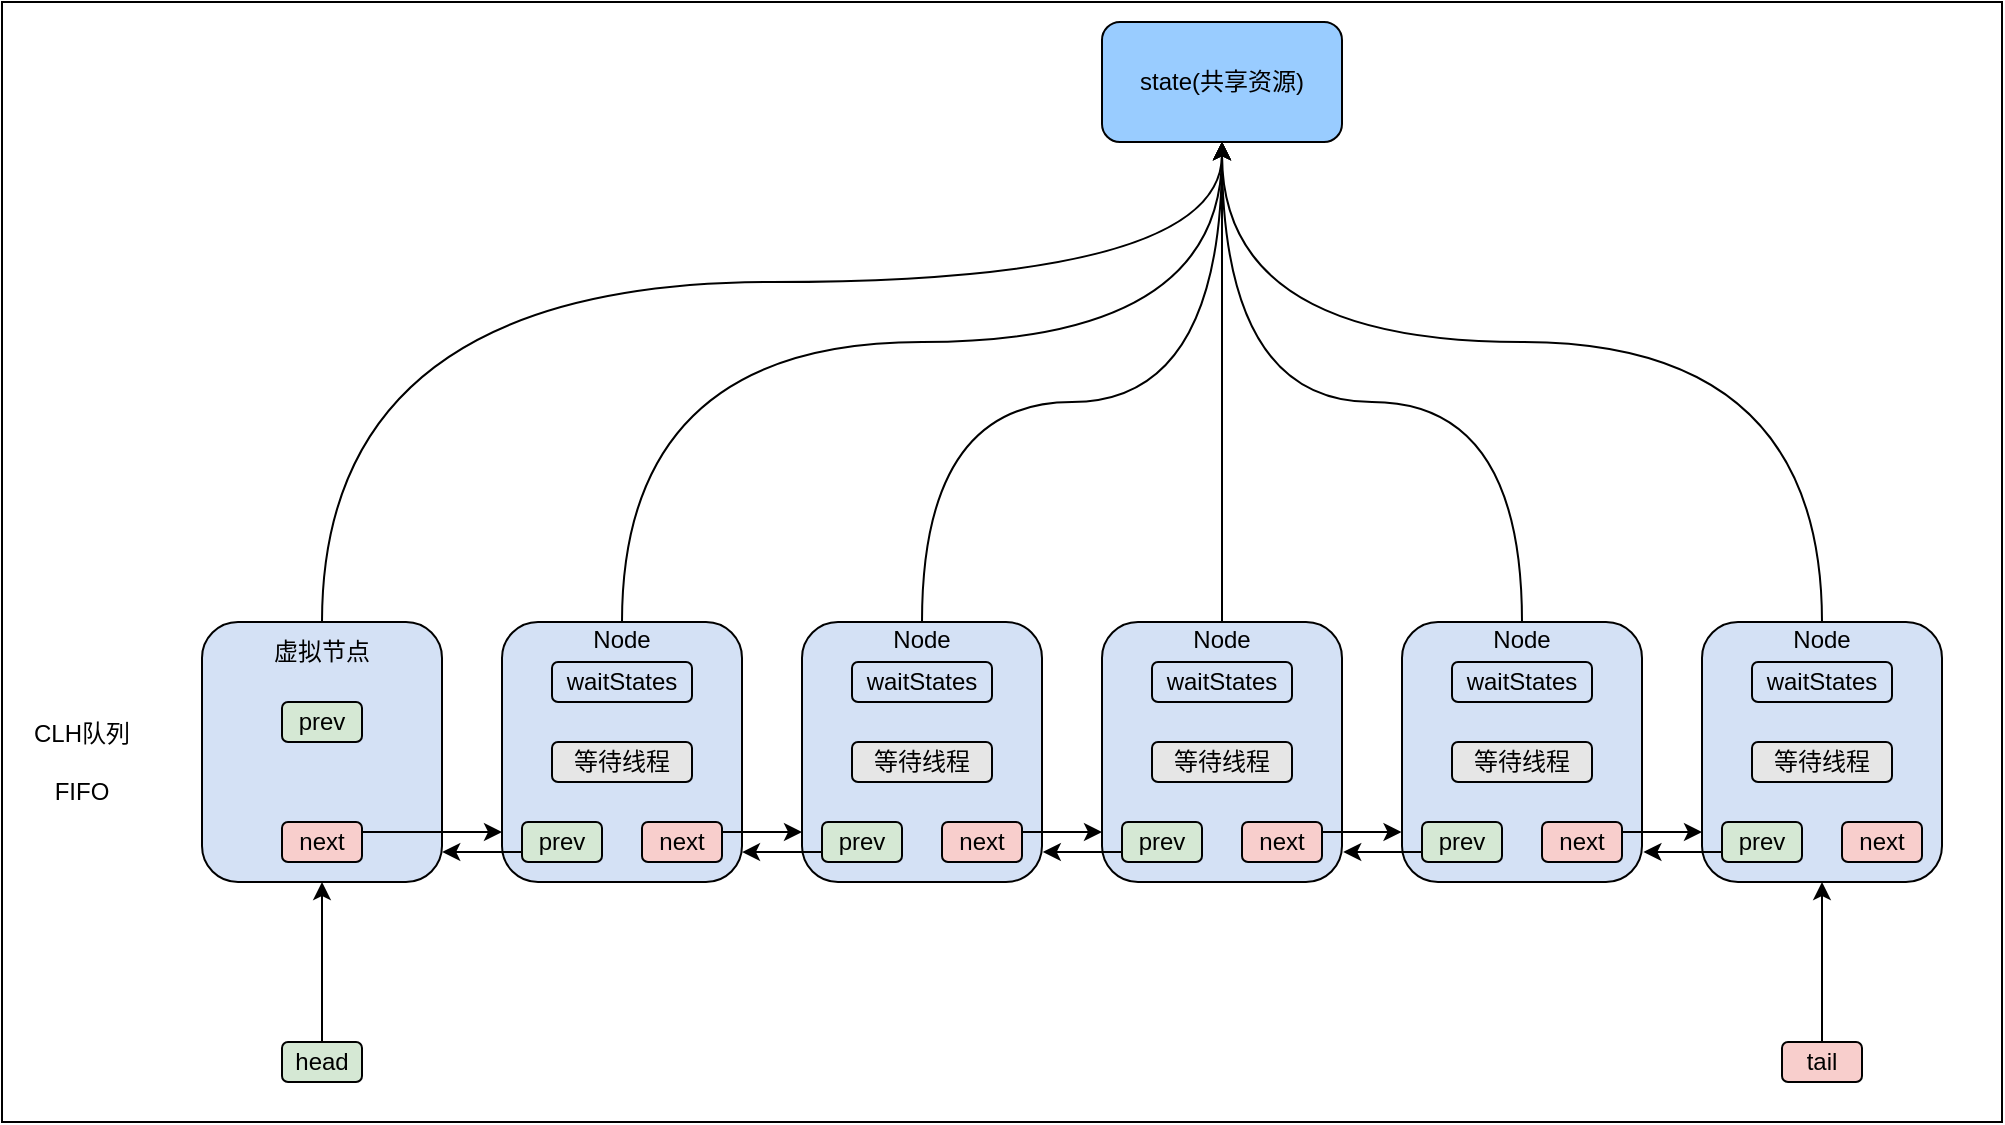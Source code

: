 <mxfile version="24.9.0" pages="4">
  <diagram name="第 1 页" id="3z1J253OduiPdmbsbZfI">
    <mxGraphModel dx="2796" dy="878" grid="1" gridSize="10" guides="1" tooltips="1" connect="1" arrows="1" fold="1" page="1" pageScale="1" pageWidth="827" pageHeight="1169" math="0" shadow="0">
      <root>
        <mxCell id="0" />
        <mxCell id="1" parent="0" />
        <mxCell id="lbr70Fh6DY2pVY0v4p7F-1" value="" style="rounded=0;whiteSpace=wrap;html=1;" vertex="1" parent="1">
          <mxGeometry x="-180" y="160" width="1000" height="560" as="geometry" />
        </mxCell>
        <mxCell id="pJ0Gjrf8YPt-FvfLKCxl-1" value="state(共享资源)" style="rounded=1;whiteSpace=wrap;html=1;fillColor=#99CCFF;" vertex="1" parent="1">
          <mxGeometry x="370" y="170" width="120" height="60" as="geometry" />
        </mxCell>
        <mxCell id="pJ0Gjrf8YPt-FvfLKCxl-93" style="edgeStyle=orthogonalEdgeStyle;rounded=0;orthogonalLoop=1;jettySize=auto;html=1;curved=1;exitX=0.5;exitY=0.2;exitDx=0;exitDy=0;exitPerimeter=0;" edge="1" parent="1" source="pJ0Gjrf8YPt-FvfLKCxl-47" target="pJ0Gjrf8YPt-FvfLKCxl-1">
          <mxGeometry relative="1" as="geometry">
            <Array as="points">
              <mxPoint x="130" y="330" />
              <mxPoint x="430" y="330" />
            </Array>
          </mxGeometry>
        </mxCell>
        <mxCell id="pJ0Gjrf8YPt-FvfLKCxl-2" value="" style="rounded=1;whiteSpace=wrap;html=1;fillColor=#D4E1F5;" vertex="1" parent="1">
          <mxGeometry x="70" y="470" width="120" height="130" as="geometry" />
        </mxCell>
        <mxCell id="pJ0Gjrf8YPt-FvfLKCxl-4" value="waitStates" style="rounded=1;whiteSpace=wrap;html=1;fillColor=#D4E1F5;" vertex="1" parent="1">
          <mxGeometry x="95" y="490" width="70" height="20" as="geometry" />
        </mxCell>
        <mxCell id="pJ0Gjrf8YPt-FvfLKCxl-6" value="等待线程" style="rounded=1;whiteSpace=wrap;html=1;fillColor=#E6E6E6;" vertex="1" parent="1">
          <mxGeometry x="95" y="530" width="70" height="20" as="geometry" />
        </mxCell>
        <mxCell id="pJ0Gjrf8YPt-FvfLKCxl-7" value="prev" style="rounded=1;whiteSpace=wrap;html=1;fillColor=#D5E8D4;" vertex="1" parent="1">
          <mxGeometry x="80" y="570" width="40" height="20" as="geometry" />
        </mxCell>
        <mxCell id="pJ0Gjrf8YPt-FvfLKCxl-8" value="next" style="rounded=1;whiteSpace=wrap;html=1;fillColor=#F8CECC;" vertex="1" parent="1">
          <mxGeometry x="140" y="570" width="40" height="20" as="geometry" />
        </mxCell>
        <mxCell id="pJ0Gjrf8YPt-FvfLKCxl-40" value="" style="rounded=1;whiteSpace=wrap;html=1;fillColor=#D4E1F5;" vertex="1" parent="1">
          <mxGeometry x="-80" y="470" width="120" height="130" as="geometry" />
        </mxCell>
        <mxCell id="pJ0Gjrf8YPt-FvfLKCxl-43" value="prev" style="rounded=1;whiteSpace=wrap;html=1;fillColor=#D5E8D4;" vertex="1" parent="1">
          <mxGeometry x="-40" y="510" width="40" height="20" as="geometry" />
        </mxCell>
        <mxCell id="pJ0Gjrf8YPt-FvfLKCxl-44" value="next" style="rounded=1;whiteSpace=wrap;html=1;fillColor=#F8CECC;" vertex="1" parent="1">
          <mxGeometry x="-40" y="570" width="40" height="20" as="geometry" />
        </mxCell>
        <mxCell id="lbr70Fh6DY2pVY0v4p7F-2" style="edgeStyle=orthogonalEdgeStyle;rounded=0;orthogonalLoop=1;jettySize=auto;html=1;exitX=0.5;exitY=0;exitDx=0;exitDy=0;entryX=0.5;entryY=1;entryDx=0;entryDy=0;curved=1;" edge="1" parent="1" source="pJ0Gjrf8YPt-FvfLKCxl-46" target="pJ0Gjrf8YPt-FvfLKCxl-1">
          <mxGeometry relative="1" as="geometry">
            <Array as="points">
              <mxPoint x="-20" y="300" />
              <mxPoint x="430" y="300" />
            </Array>
          </mxGeometry>
        </mxCell>
        <mxCell id="pJ0Gjrf8YPt-FvfLKCxl-46" value="虚拟节点" style="text;html=1;align=center;verticalAlign=middle;whiteSpace=wrap;rounded=0;" vertex="1" parent="1">
          <mxGeometry x="-50" y="470" width="60" height="30" as="geometry" />
        </mxCell>
        <mxCell id="pJ0Gjrf8YPt-FvfLKCxl-47" value="Node" style="text;html=1;align=center;verticalAlign=middle;whiteSpace=wrap;rounded=0;" vertex="1" parent="1">
          <mxGeometry x="100" y="464" width="60" height="30" as="geometry" />
        </mxCell>
        <mxCell id="pJ0Gjrf8YPt-FvfLKCxl-48" value="" style="rounded=1;whiteSpace=wrap;html=1;fillColor=#D4E1F5;" vertex="1" parent="1">
          <mxGeometry x="220" y="470" width="120" height="130" as="geometry" />
        </mxCell>
        <mxCell id="pJ0Gjrf8YPt-FvfLKCxl-49" value="waitStates" style="rounded=1;whiteSpace=wrap;html=1;fillColor=#D4E1F5;" vertex="1" parent="1">
          <mxGeometry x="245" y="490" width="70" height="20" as="geometry" />
        </mxCell>
        <mxCell id="pJ0Gjrf8YPt-FvfLKCxl-50" value="等待线程" style="rounded=1;whiteSpace=wrap;html=1;fillColor=#E6E6E6;" vertex="1" parent="1">
          <mxGeometry x="245" y="530" width="70" height="20" as="geometry" />
        </mxCell>
        <mxCell id="pJ0Gjrf8YPt-FvfLKCxl-51" value="prev" style="rounded=1;whiteSpace=wrap;html=1;fillColor=#D5E8D4;" vertex="1" parent="1">
          <mxGeometry x="230" y="570" width="40" height="20" as="geometry" />
        </mxCell>
        <mxCell id="pJ0Gjrf8YPt-FvfLKCxl-52" value="next" style="rounded=1;whiteSpace=wrap;html=1;fillColor=#F8CECC;" vertex="1" parent="1">
          <mxGeometry x="290" y="570" width="40" height="20" as="geometry" />
        </mxCell>
        <mxCell id="pJ0Gjrf8YPt-FvfLKCxl-53" value="Node" style="text;html=1;align=center;verticalAlign=middle;whiteSpace=wrap;rounded=0;" vertex="1" parent="1">
          <mxGeometry x="250" y="464" width="60" height="30" as="geometry" />
        </mxCell>
        <mxCell id="pJ0Gjrf8YPt-FvfLKCxl-96" style="edgeStyle=orthogonalEdgeStyle;rounded=0;orthogonalLoop=1;jettySize=auto;html=1;entryX=0.5;entryY=1;entryDx=0;entryDy=0;" edge="1" parent="1" source="pJ0Gjrf8YPt-FvfLKCxl-54" target="pJ0Gjrf8YPt-FvfLKCxl-1">
          <mxGeometry relative="1" as="geometry" />
        </mxCell>
        <mxCell id="pJ0Gjrf8YPt-FvfLKCxl-54" value="" style="rounded=1;whiteSpace=wrap;html=1;fillColor=#D4E1F5;" vertex="1" parent="1">
          <mxGeometry x="370" y="470" width="120" height="130" as="geometry" />
        </mxCell>
        <mxCell id="pJ0Gjrf8YPt-FvfLKCxl-55" value="waitStates" style="rounded=1;whiteSpace=wrap;html=1;fillColor=#D4E1F5;" vertex="1" parent="1">
          <mxGeometry x="395" y="490" width="70" height="20" as="geometry" />
        </mxCell>
        <mxCell id="pJ0Gjrf8YPt-FvfLKCxl-56" value="等待线程" style="rounded=1;whiteSpace=wrap;html=1;fillColor=#E6E6E6;" vertex="1" parent="1">
          <mxGeometry x="395" y="530" width="70" height="20" as="geometry" />
        </mxCell>
        <mxCell id="pJ0Gjrf8YPt-FvfLKCxl-57" value="prev" style="rounded=1;whiteSpace=wrap;html=1;fillColor=#D5E8D4;" vertex="1" parent="1">
          <mxGeometry x="380" y="570" width="40" height="20" as="geometry" />
        </mxCell>
        <mxCell id="pJ0Gjrf8YPt-FvfLKCxl-58" value="next" style="rounded=1;whiteSpace=wrap;html=1;fillColor=#F8CECC;" vertex="1" parent="1">
          <mxGeometry x="440" y="570" width="40" height="20" as="geometry" />
        </mxCell>
        <mxCell id="pJ0Gjrf8YPt-FvfLKCxl-59" value="Node" style="text;html=1;align=center;verticalAlign=middle;whiteSpace=wrap;rounded=0;" vertex="1" parent="1">
          <mxGeometry x="400" y="464" width="60" height="30" as="geometry" />
        </mxCell>
        <mxCell id="pJ0Gjrf8YPt-FvfLKCxl-97" style="edgeStyle=orthogonalEdgeStyle;rounded=0;orthogonalLoop=1;jettySize=auto;html=1;entryX=0.5;entryY=1;entryDx=0;entryDy=0;curved=1;exitX=0.5;exitY=0.2;exitDx=0;exitDy=0;exitPerimeter=0;" edge="1" parent="1" source="pJ0Gjrf8YPt-FvfLKCxl-65" target="pJ0Gjrf8YPt-FvfLKCxl-1">
          <mxGeometry relative="1" as="geometry">
            <Array as="points">
              <mxPoint x="580" y="360" />
              <mxPoint x="430" y="360" />
            </Array>
          </mxGeometry>
        </mxCell>
        <mxCell id="pJ0Gjrf8YPt-FvfLKCxl-60" value="" style="rounded=1;whiteSpace=wrap;html=1;fillColor=#D4E1F5;" vertex="1" parent="1">
          <mxGeometry x="520" y="470" width="120" height="130" as="geometry" />
        </mxCell>
        <mxCell id="pJ0Gjrf8YPt-FvfLKCxl-61" value="waitStates" style="rounded=1;whiteSpace=wrap;html=1;fillColor=#D4E1F5;" vertex="1" parent="1">
          <mxGeometry x="545" y="490" width="70" height="20" as="geometry" />
        </mxCell>
        <mxCell id="pJ0Gjrf8YPt-FvfLKCxl-62" value="等待线程" style="rounded=1;whiteSpace=wrap;html=1;fillColor=#E6E6E6;" vertex="1" parent="1">
          <mxGeometry x="545" y="530" width="70" height="20" as="geometry" />
        </mxCell>
        <mxCell id="pJ0Gjrf8YPt-FvfLKCxl-63" value="prev" style="rounded=1;whiteSpace=wrap;html=1;fillColor=#D5E8D4;" vertex="1" parent="1">
          <mxGeometry x="530" y="570" width="40" height="20" as="geometry" />
        </mxCell>
        <mxCell id="pJ0Gjrf8YPt-FvfLKCxl-64" value="next" style="rounded=1;whiteSpace=wrap;html=1;fillColor=#F8CECC;" vertex="1" parent="1">
          <mxGeometry x="590" y="570" width="40" height="20" as="geometry" />
        </mxCell>
        <mxCell id="pJ0Gjrf8YPt-FvfLKCxl-65" value="Node" style="text;html=1;align=center;verticalAlign=middle;whiteSpace=wrap;rounded=0;" vertex="1" parent="1">
          <mxGeometry x="550" y="464" width="60" height="30" as="geometry" />
        </mxCell>
        <mxCell id="pJ0Gjrf8YPt-FvfLKCxl-98" style="edgeStyle=orthogonalEdgeStyle;rounded=0;orthogonalLoop=1;jettySize=auto;html=1;entryX=0.5;entryY=1;entryDx=0;entryDy=0;exitX=0.5;exitY=0.2;exitDx=0;exitDy=0;exitPerimeter=0;curved=1;" edge="1" parent="1" source="pJ0Gjrf8YPt-FvfLKCxl-71" target="pJ0Gjrf8YPt-FvfLKCxl-1">
          <mxGeometry relative="1" as="geometry">
            <Array as="points">
              <mxPoint x="730" y="330" />
              <mxPoint x="430" y="330" />
            </Array>
          </mxGeometry>
        </mxCell>
        <mxCell id="pJ0Gjrf8YPt-FvfLKCxl-66" value="" style="rounded=1;whiteSpace=wrap;html=1;fillColor=#D4E1F5;" vertex="1" parent="1">
          <mxGeometry x="670" y="470" width="120" height="130" as="geometry" />
        </mxCell>
        <mxCell id="pJ0Gjrf8YPt-FvfLKCxl-67" value="waitStates" style="rounded=1;whiteSpace=wrap;html=1;fillColor=#D4E1F5;" vertex="1" parent="1">
          <mxGeometry x="695" y="490" width="70" height="20" as="geometry" />
        </mxCell>
        <mxCell id="pJ0Gjrf8YPt-FvfLKCxl-68" value="等待线程" style="rounded=1;whiteSpace=wrap;html=1;fillColor=#E6E6E6;" vertex="1" parent="1">
          <mxGeometry x="695" y="530" width="70" height="20" as="geometry" />
        </mxCell>
        <mxCell id="pJ0Gjrf8YPt-FvfLKCxl-69" value="prev" style="rounded=1;whiteSpace=wrap;html=1;fillColor=#D5E8D4;" vertex="1" parent="1">
          <mxGeometry x="680" y="570" width="40" height="20" as="geometry" />
        </mxCell>
        <mxCell id="pJ0Gjrf8YPt-FvfLKCxl-70" value="next" style="rounded=1;whiteSpace=wrap;html=1;fillColor=#F8CECC;" vertex="1" parent="1">
          <mxGeometry x="740" y="570" width="40" height="20" as="geometry" />
        </mxCell>
        <mxCell id="pJ0Gjrf8YPt-FvfLKCxl-71" value="Node" style="text;html=1;align=center;verticalAlign=middle;whiteSpace=wrap;rounded=0;" vertex="1" parent="1">
          <mxGeometry x="700" y="464" width="60" height="30" as="geometry" />
        </mxCell>
        <mxCell id="pJ0Gjrf8YPt-FvfLKCxl-73" style="edgeStyle=orthogonalEdgeStyle;rounded=0;orthogonalLoop=1;jettySize=auto;html=1;exitX=0;exitY=0.75;exitDx=0;exitDy=0;entryX=1;entryY=0.885;entryDx=0;entryDy=0;entryPerimeter=0;" edge="1" parent="1" source="pJ0Gjrf8YPt-FvfLKCxl-51" target="pJ0Gjrf8YPt-FvfLKCxl-2">
          <mxGeometry relative="1" as="geometry" />
        </mxCell>
        <mxCell id="pJ0Gjrf8YPt-FvfLKCxl-75" style="edgeStyle=orthogonalEdgeStyle;rounded=0;orthogonalLoop=1;jettySize=auto;html=1;exitX=1;exitY=0.25;exitDx=0;exitDy=0;entryX=0;entryY=0.808;entryDx=0;entryDy=0;entryPerimeter=0;" edge="1" parent="1" source="pJ0Gjrf8YPt-FvfLKCxl-8" target="pJ0Gjrf8YPt-FvfLKCxl-48">
          <mxGeometry relative="1" as="geometry" />
        </mxCell>
        <mxCell id="pJ0Gjrf8YPt-FvfLKCxl-77" style="edgeStyle=orthogonalEdgeStyle;rounded=0;orthogonalLoop=1;jettySize=auto;html=1;exitX=1;exitY=0.25;exitDx=0;exitDy=0;entryX=0;entryY=0.808;entryDx=0;entryDy=0;entryPerimeter=0;" edge="1" parent="1" source="pJ0Gjrf8YPt-FvfLKCxl-52" target="pJ0Gjrf8YPt-FvfLKCxl-54">
          <mxGeometry relative="1" as="geometry" />
        </mxCell>
        <mxCell id="pJ0Gjrf8YPt-FvfLKCxl-78" style="edgeStyle=orthogonalEdgeStyle;rounded=0;orthogonalLoop=1;jettySize=auto;html=1;exitX=0;exitY=0.75;exitDx=0;exitDy=0;entryX=1.003;entryY=0.877;entryDx=0;entryDy=0;entryPerimeter=0;" edge="1" parent="1" source="pJ0Gjrf8YPt-FvfLKCxl-57" target="pJ0Gjrf8YPt-FvfLKCxl-48">
          <mxGeometry relative="1" as="geometry" />
        </mxCell>
        <mxCell id="pJ0Gjrf8YPt-FvfLKCxl-79" style="edgeStyle=orthogonalEdgeStyle;rounded=0;orthogonalLoop=1;jettySize=auto;html=1;exitX=1;exitY=0.25;exitDx=0;exitDy=0;entryX=-0.002;entryY=0.808;entryDx=0;entryDy=0;entryPerimeter=0;" edge="1" parent="1" source="pJ0Gjrf8YPt-FvfLKCxl-58" target="pJ0Gjrf8YPt-FvfLKCxl-60">
          <mxGeometry relative="1" as="geometry" />
        </mxCell>
        <mxCell id="pJ0Gjrf8YPt-FvfLKCxl-81" style="edgeStyle=orthogonalEdgeStyle;rounded=0;orthogonalLoop=1;jettySize=auto;html=1;exitX=0;exitY=0.75;exitDx=0;exitDy=0;entryX=1.005;entryY=0.887;entryDx=0;entryDy=0;entryPerimeter=0;" edge="1" parent="1" source="pJ0Gjrf8YPt-FvfLKCxl-63" target="pJ0Gjrf8YPt-FvfLKCxl-54">
          <mxGeometry relative="1" as="geometry" />
        </mxCell>
        <mxCell id="pJ0Gjrf8YPt-FvfLKCxl-82" style="edgeStyle=orthogonalEdgeStyle;rounded=0;orthogonalLoop=1;jettySize=auto;html=1;exitX=1;exitY=0.25;exitDx=0;exitDy=0;entryX=0;entryY=0.808;entryDx=0;entryDy=0;entryPerimeter=0;" edge="1" parent="1" source="pJ0Gjrf8YPt-FvfLKCxl-64" target="pJ0Gjrf8YPt-FvfLKCxl-66">
          <mxGeometry relative="1" as="geometry" />
        </mxCell>
        <mxCell id="pJ0Gjrf8YPt-FvfLKCxl-83" style="edgeStyle=orthogonalEdgeStyle;rounded=0;orthogonalLoop=1;jettySize=auto;html=1;exitX=0;exitY=0.75;exitDx=0;exitDy=0;entryX=1.006;entryY=0.892;entryDx=0;entryDy=0;entryPerimeter=0;" edge="1" parent="1" source="pJ0Gjrf8YPt-FvfLKCxl-69" target="pJ0Gjrf8YPt-FvfLKCxl-60">
          <mxGeometry relative="1" as="geometry" />
        </mxCell>
        <mxCell id="pJ0Gjrf8YPt-FvfLKCxl-86" style="edgeStyle=orthogonalEdgeStyle;rounded=0;orthogonalLoop=1;jettySize=auto;html=1;exitX=1;exitY=0.25;exitDx=0;exitDy=0;entryX=0;entryY=0.808;entryDx=0;entryDy=0;entryPerimeter=0;" edge="1" parent="1" source="pJ0Gjrf8YPt-FvfLKCxl-44" target="pJ0Gjrf8YPt-FvfLKCxl-2">
          <mxGeometry relative="1" as="geometry" />
        </mxCell>
        <mxCell id="pJ0Gjrf8YPt-FvfLKCxl-87" style="edgeStyle=orthogonalEdgeStyle;rounded=0;orthogonalLoop=1;jettySize=auto;html=1;exitX=0;exitY=0.75;exitDx=0;exitDy=0;entryX=1.001;entryY=0.892;entryDx=0;entryDy=0;entryPerimeter=0;" edge="1" parent="1" source="pJ0Gjrf8YPt-FvfLKCxl-7" target="pJ0Gjrf8YPt-FvfLKCxl-40">
          <mxGeometry relative="1" as="geometry" />
        </mxCell>
        <mxCell id="pJ0Gjrf8YPt-FvfLKCxl-95" style="edgeStyle=orthogonalEdgeStyle;rounded=0;orthogonalLoop=1;jettySize=auto;html=1;entryX=0.5;entryY=1;entryDx=0;entryDy=0;curved=1;exitX=0.5;exitY=0.2;exitDx=0;exitDy=0;exitPerimeter=0;" edge="1" parent="1" source="pJ0Gjrf8YPt-FvfLKCxl-53" target="pJ0Gjrf8YPt-FvfLKCxl-1">
          <mxGeometry relative="1" as="geometry">
            <Array as="points">
              <mxPoint x="280" y="360" />
              <mxPoint x="430" y="360" />
            </Array>
          </mxGeometry>
        </mxCell>
        <mxCell id="pJ0Gjrf8YPt-FvfLKCxl-103" style="edgeStyle=orthogonalEdgeStyle;rounded=0;orthogonalLoop=1;jettySize=auto;html=1;exitX=0.5;exitY=0;exitDx=0;exitDy=0;entryX=0.5;entryY=1;entryDx=0;entryDy=0;" edge="1" parent="1" source="pJ0Gjrf8YPt-FvfLKCxl-100" target="pJ0Gjrf8YPt-FvfLKCxl-40">
          <mxGeometry relative="1" as="geometry" />
        </mxCell>
        <mxCell id="pJ0Gjrf8YPt-FvfLKCxl-100" value="head" style="rounded=1;whiteSpace=wrap;html=1;fillColor=#D5E8D4;" vertex="1" parent="1">
          <mxGeometry x="-40" y="680" width="40" height="20" as="geometry" />
        </mxCell>
        <mxCell id="pJ0Gjrf8YPt-FvfLKCxl-104" style="edgeStyle=orthogonalEdgeStyle;rounded=0;orthogonalLoop=1;jettySize=auto;html=1;exitX=0.5;exitY=0;exitDx=0;exitDy=0;entryX=0.5;entryY=1;entryDx=0;entryDy=0;" edge="1" parent="1" source="pJ0Gjrf8YPt-FvfLKCxl-102" target="pJ0Gjrf8YPt-FvfLKCxl-66">
          <mxGeometry relative="1" as="geometry" />
        </mxCell>
        <mxCell id="pJ0Gjrf8YPt-FvfLKCxl-102" value="tail" style="rounded=1;whiteSpace=wrap;html=1;fillColor=#F8CECC;" vertex="1" parent="1">
          <mxGeometry x="710" y="680" width="40" height="20" as="geometry" />
        </mxCell>
        <mxCell id="pJ0Gjrf8YPt-FvfLKCxl-106" value="CLH队列&lt;div&gt;&lt;br&gt;&lt;/div&gt;&lt;div&gt;FIFO&lt;/div&gt;" style="text;html=1;align=center;verticalAlign=middle;whiteSpace=wrap;rounded=0;" vertex="1" parent="1">
          <mxGeometry x="-170" y="525" width="60" height="30" as="geometry" />
        </mxCell>
      </root>
    </mxGraphModel>
  </diagram>
  <diagram id="eZgvi9VB5N3OG8XoB9FP" name="第 2 页">
    <mxGraphModel dx="3328" dy="746" grid="1" gridSize="10" guides="1" tooltips="1" connect="1" arrows="1" fold="1" page="1" pageScale="1" pageWidth="827" pageHeight="1169" math="0" shadow="0">
      <root>
        <mxCell id="0" />
        <mxCell id="1" parent="0" />
        <mxCell id="8Zau7Fr37txPTUCk0vF9-2" value="" style="rounded=0;whiteSpace=wrap;html=1;" vertex="1" parent="1">
          <mxGeometry x="-1030" y="820" width="820" height="700" as="geometry" />
        </mxCell>
        <mxCell id="qztFCC7g6aeMT62cz8E1-1" value="" style="rounded=1;whiteSpace=wrap;html=1;fillColor=#D4E1F5;" parent="1" vertex="1">
          <mxGeometry x="-880" y="920" width="120" height="130" as="geometry" />
        </mxCell>
        <mxCell id="qztFCC7g6aeMT62cz8E1-2" value="prev" style="rounded=1;whiteSpace=wrap;html=1;fillColor=#D5E8D4;" parent="1" vertex="1">
          <mxGeometry x="-840" y="960" width="40" height="20" as="geometry" />
        </mxCell>
        <mxCell id="qztFCC7g6aeMT62cz8E1-3" value="next" style="rounded=1;whiteSpace=wrap;html=1;fillColor=#F8CECC;" parent="1" vertex="1">
          <mxGeometry x="-840" y="1020" width="40" height="20" as="geometry" />
        </mxCell>
        <mxCell id="qztFCC7g6aeMT62cz8E1-4" value="虚拟节点" style="text;html=1;align=center;verticalAlign=middle;whiteSpace=wrap;rounded=0;" parent="1" vertex="1">
          <mxGeometry x="-850" y="920" width="60" height="30" as="geometry" />
        </mxCell>
        <mxCell id="qztFCC7g6aeMT62cz8E1-5" value="场景1：h==t" style="text;html=1;align=center;verticalAlign=middle;whiteSpace=wrap;rounded=0;" parent="1" vertex="1">
          <mxGeometry x="-870" y="880" width="100" height="30" as="geometry" />
        </mxCell>
        <mxCell id="qztFCC7g6aeMT62cz8E1-8" style="edgeStyle=orthogonalEdgeStyle;rounded=0;orthogonalLoop=1;jettySize=auto;html=1;exitX=0.5;exitY=0;exitDx=0;exitDy=0;entryX=0.25;entryY=1;entryDx=0;entryDy=0;" parent="1" source="qztFCC7g6aeMT62cz8E1-6" target="qztFCC7g6aeMT62cz8E1-1" edge="1">
          <mxGeometry relative="1" as="geometry" />
        </mxCell>
        <mxCell id="qztFCC7g6aeMT62cz8E1-6" value="head" style="rounded=1;whiteSpace=wrap;html=1;fillColor=#D5E8D4;" parent="1" vertex="1">
          <mxGeometry x="-970" y="1130" width="40" height="20" as="geometry" />
        </mxCell>
        <mxCell id="qztFCC7g6aeMT62cz8E1-9" style="edgeStyle=orthogonalEdgeStyle;rounded=0;orthogonalLoop=1;jettySize=auto;html=1;exitX=0.5;exitY=0;exitDx=0;exitDy=0;entryX=0.75;entryY=1;entryDx=0;entryDy=0;" parent="1" source="qztFCC7g6aeMT62cz8E1-7" target="qztFCC7g6aeMT62cz8E1-1" edge="1">
          <mxGeometry relative="1" as="geometry" />
        </mxCell>
        <mxCell id="qztFCC7g6aeMT62cz8E1-7" value="tail" style="rounded=1;whiteSpace=wrap;html=1;fillColor=#F8CECC;" parent="1" vertex="1">
          <mxGeometry x="-730" y="1130" width="40" height="20" as="geometry" />
        </mxCell>
        <mxCell id="9JDZjNk49wMfxOwMQSxd-1" value="" style="rounded=1;whiteSpace=wrap;html=1;fillColor=#D4E1F5;" parent="1" vertex="1">
          <mxGeometry x="-824.5" y="1280" width="120" height="130" as="geometry" />
        </mxCell>
        <mxCell id="9JDZjNk49wMfxOwMQSxd-2" value="waitStates" style="rounded=1;whiteSpace=wrap;html=1;fillColor=#D4E1F5;" parent="1" vertex="1">
          <mxGeometry x="-799.5" y="1300" width="70" height="20" as="geometry" />
        </mxCell>
        <mxCell id="9JDZjNk49wMfxOwMQSxd-3" value="占用线程" style="rounded=1;whiteSpace=wrap;html=1;fillColor=#E6E6E6;" parent="1" vertex="1">
          <mxGeometry x="-799.5" y="1340" width="70" height="20" as="geometry" />
        </mxCell>
        <mxCell id="9JDZjNk49wMfxOwMQSxd-4" value="prev" style="rounded=1;whiteSpace=wrap;html=1;fillColor=#D5E8D4;" parent="1" vertex="1">
          <mxGeometry x="-814.5" y="1380" width="40" height="20" as="geometry" />
        </mxCell>
        <mxCell id="9JDZjNk49wMfxOwMQSxd-5" value="next" style="rounded=1;whiteSpace=wrap;html=1;fillColor=#F8CECC;" parent="1" vertex="1">
          <mxGeometry x="-754.5" y="1380" width="40" height="20" as="geometry" />
        </mxCell>
        <mxCell id="9JDZjNk49wMfxOwMQSxd-6" value="" style="rounded=1;whiteSpace=wrap;html=1;fillColor=#D4E1F5;" parent="1" vertex="1">
          <mxGeometry x="-974.5" y="1280" width="120" height="130" as="geometry" />
        </mxCell>
        <mxCell id="9JDZjNk49wMfxOwMQSxd-7" value="prev" style="rounded=1;whiteSpace=wrap;html=1;fillColor=#D5E8D4;" parent="1" vertex="1">
          <mxGeometry x="-934.5" y="1320" width="40" height="20" as="geometry" />
        </mxCell>
        <mxCell id="9JDZjNk49wMfxOwMQSxd-8" value="next" style="rounded=1;whiteSpace=wrap;html=1;fillColor=#F8CECC;" parent="1" vertex="1">
          <mxGeometry x="-934.5" y="1380" width="40" height="20" as="geometry" />
        </mxCell>
        <mxCell id="9JDZjNk49wMfxOwMQSxd-9" value="虚拟节点" style="text;html=1;align=center;verticalAlign=middle;whiteSpace=wrap;rounded=0;" parent="1" vertex="1">
          <mxGeometry x="-944.5" y="1280" width="60" height="30" as="geometry" />
        </mxCell>
        <mxCell id="9JDZjNk49wMfxOwMQSxd-10" value="Node" style="text;html=1;align=center;verticalAlign=middle;whiteSpace=wrap;rounded=0;" parent="1" vertex="1">
          <mxGeometry x="-794.5" y="1274" width="60" height="30" as="geometry" />
        </mxCell>
        <mxCell id="9JDZjNk49wMfxOwMQSxd-12" style="edgeStyle=orthogonalEdgeStyle;rounded=0;orthogonalLoop=1;jettySize=auto;html=1;exitX=0;exitY=0.75;exitDx=0;exitDy=0;entryX=1.001;entryY=0.892;entryDx=0;entryDy=0;entryPerimeter=0;" parent="1" source="9JDZjNk49wMfxOwMQSxd-4" target="9JDZjNk49wMfxOwMQSxd-6" edge="1">
          <mxGeometry relative="1" as="geometry" />
        </mxCell>
        <mxCell id="9JDZjNk49wMfxOwMQSxd-13" value="场景1：h!=t &amp;amp;&amp;amp; h.next == null情况&lt;div&gt;（此时尾节点未初始化完成）&lt;/div&gt;" style="text;html=1;align=center;verticalAlign=middle;whiteSpace=wrap;rounded=0;" parent="1" vertex="1">
          <mxGeometry x="-950" y="1230" width="215.5" height="30" as="geometry" />
        </mxCell>
        <mxCell id="9JDZjNk49wMfxOwMQSxd-16" style="edgeStyle=orthogonalEdgeStyle;rounded=0;orthogonalLoop=1;jettySize=auto;html=1;exitX=0.5;exitY=0;exitDx=0;exitDy=0;" parent="1" source="9JDZjNk49wMfxOwMQSxd-14" target="9JDZjNk49wMfxOwMQSxd-6" edge="1">
          <mxGeometry relative="1" as="geometry" />
        </mxCell>
        <mxCell id="9JDZjNk49wMfxOwMQSxd-14" value="head" style="rounded=1;whiteSpace=wrap;html=1;fillColor=#D5E8D4;" parent="1" vertex="1">
          <mxGeometry x="-1000.5" y="1480" width="40" height="20" as="geometry" />
        </mxCell>
        <mxCell id="9JDZjNk49wMfxOwMQSxd-17" style="edgeStyle=orthogonalEdgeStyle;rounded=0;orthogonalLoop=1;jettySize=auto;html=1;exitX=0.5;exitY=0;exitDx=0;exitDy=0;entryX=0.5;entryY=1;entryDx=0;entryDy=0;" parent="1" source="9JDZjNk49wMfxOwMQSxd-15" target="9JDZjNk49wMfxOwMQSxd-1" edge="1">
          <mxGeometry relative="1" as="geometry" />
        </mxCell>
        <mxCell id="9JDZjNk49wMfxOwMQSxd-15" value="tail" style="rounded=1;whiteSpace=wrap;html=1;fillColor=#F8CECC;" parent="1" vertex="1">
          <mxGeometry x="-718.5" y="1480" width="40" height="20" as="geometry" />
        </mxCell>
        <mxCell id="9JDZjNk49wMfxOwMQSxd-18" value="" style="rounded=1;whiteSpace=wrap;html=1;fillColor=#D4E1F5;" parent="1" vertex="1">
          <mxGeometry x="-473.5" y="1280" width="120" height="130" as="geometry" />
        </mxCell>
        <mxCell id="9JDZjNk49wMfxOwMQSxd-19" value="waitStates" style="rounded=1;whiteSpace=wrap;html=1;fillColor=#D4E1F5;" parent="1" vertex="1">
          <mxGeometry x="-448.5" y="1300" width="70" height="20" as="geometry" />
        </mxCell>
        <mxCell id="9JDZjNk49wMfxOwMQSxd-35" style="edgeStyle=orthogonalEdgeStyle;rounded=0;orthogonalLoop=1;jettySize=auto;html=1;exitX=1;exitY=0.5;exitDx=0;exitDy=0;" parent="1" source="9JDZjNk49wMfxOwMQSxd-20" edge="1">
          <mxGeometry relative="1" as="geometry">
            <mxPoint x="-316.5" y="1350.138" as="targetPoint" />
          </mxGeometry>
        </mxCell>
        <mxCell id="9JDZjNk49wMfxOwMQSxd-20" value="占用线程" style="rounded=1;whiteSpace=wrap;html=1;fillColor=#E6E6E6;" parent="1" vertex="1">
          <mxGeometry x="-448.5" y="1340" width="70" height="20" as="geometry" />
        </mxCell>
        <mxCell id="9JDZjNk49wMfxOwMQSxd-21" value="prev" style="rounded=1;whiteSpace=wrap;html=1;fillColor=#D5E8D4;" parent="1" vertex="1">
          <mxGeometry x="-463.5" y="1380" width="40" height="20" as="geometry" />
        </mxCell>
        <mxCell id="9JDZjNk49wMfxOwMQSxd-22" value="next" style="rounded=1;whiteSpace=wrap;html=1;fillColor=#F8CECC;" parent="1" vertex="1">
          <mxGeometry x="-403.5" y="1380" width="40" height="20" as="geometry" />
        </mxCell>
        <mxCell id="9JDZjNk49wMfxOwMQSxd-23" value="" style="rounded=1;whiteSpace=wrap;html=1;fillColor=#D4E1F5;" parent="1" vertex="1">
          <mxGeometry x="-623.5" y="1280" width="120" height="130" as="geometry" />
        </mxCell>
        <mxCell id="9JDZjNk49wMfxOwMQSxd-24" value="prev" style="rounded=1;whiteSpace=wrap;html=1;fillColor=#D5E8D4;" parent="1" vertex="1">
          <mxGeometry x="-583.5" y="1320" width="40" height="20" as="geometry" />
        </mxCell>
        <mxCell id="9JDZjNk49wMfxOwMQSxd-25" value="next" style="rounded=1;whiteSpace=wrap;html=1;fillColor=#F8CECC;" parent="1" vertex="1">
          <mxGeometry x="-583.5" y="1380" width="40" height="20" as="geometry" />
        </mxCell>
        <mxCell id="9JDZjNk49wMfxOwMQSxd-26" value="虚拟节点" style="text;html=1;align=center;verticalAlign=middle;whiteSpace=wrap;rounded=0;" parent="1" vertex="1">
          <mxGeometry x="-593.5" y="1280" width="60" height="30" as="geometry" />
        </mxCell>
        <mxCell id="9JDZjNk49wMfxOwMQSxd-27" value="Node" style="text;html=1;align=center;verticalAlign=middle;whiteSpace=wrap;rounded=0;" parent="1" vertex="1">
          <mxGeometry x="-443.5" y="1274" width="60" height="30" as="geometry" />
        </mxCell>
        <mxCell id="9JDZjNk49wMfxOwMQSxd-28" style="edgeStyle=orthogonalEdgeStyle;rounded=0;orthogonalLoop=1;jettySize=auto;html=1;exitX=0;exitY=0.75;exitDx=0;exitDy=0;entryX=1.001;entryY=0.892;entryDx=0;entryDy=0;entryPerimeter=0;" parent="1" source="9JDZjNk49wMfxOwMQSxd-21" target="9JDZjNk49wMfxOwMQSxd-23" edge="1">
          <mxGeometry relative="1" as="geometry" />
        </mxCell>
        <mxCell id="9JDZjNk49wMfxOwMQSxd-29" value="场景2：h!=t &amp;amp;&amp;amp; h.next != null &amp;amp; next.thread != currentThread情况" style="text;html=1;align=center;verticalAlign=middle;whiteSpace=wrap;rounded=0;" parent="1" vertex="1">
          <mxGeometry x="-658" y="1230" width="360" height="30" as="geometry" />
        </mxCell>
        <mxCell id="9JDZjNk49wMfxOwMQSxd-30" style="edgeStyle=orthogonalEdgeStyle;rounded=0;orthogonalLoop=1;jettySize=auto;html=1;exitX=0.5;exitY=0;exitDx=0;exitDy=0;" parent="1" source="9JDZjNk49wMfxOwMQSxd-31" target="9JDZjNk49wMfxOwMQSxd-23" edge="1">
          <mxGeometry relative="1" as="geometry" />
        </mxCell>
        <mxCell id="9JDZjNk49wMfxOwMQSxd-31" value="head" style="rounded=1;whiteSpace=wrap;html=1;fillColor=#D5E8D4;" parent="1" vertex="1">
          <mxGeometry x="-649.5" y="1480" width="40" height="20" as="geometry" />
        </mxCell>
        <mxCell id="9JDZjNk49wMfxOwMQSxd-32" style="edgeStyle=orthogonalEdgeStyle;rounded=0;orthogonalLoop=1;jettySize=auto;html=1;exitX=0.5;exitY=0;exitDx=0;exitDy=0;entryX=0.5;entryY=1;entryDx=0;entryDy=0;" parent="1" source="9JDZjNk49wMfxOwMQSxd-33" target="9JDZjNk49wMfxOwMQSxd-18" edge="1">
          <mxGeometry relative="1" as="geometry" />
        </mxCell>
        <mxCell id="9JDZjNk49wMfxOwMQSxd-33" value="tail" style="rounded=1;whiteSpace=wrap;html=1;fillColor=#F8CECC;" parent="1" vertex="1">
          <mxGeometry x="-367.5" y="1480" width="40" height="20" as="geometry" />
        </mxCell>
        <mxCell id="9JDZjNk49wMfxOwMQSxd-34" style="edgeStyle=orthogonalEdgeStyle;rounded=0;orthogonalLoop=1;jettySize=auto;html=1;exitX=1;exitY=0.25;exitDx=0;exitDy=0;entryX=-0.01;entryY=0.81;entryDx=0;entryDy=0;entryPerimeter=0;" parent="1" source="9JDZjNk49wMfxOwMQSxd-25" target="9JDZjNk49wMfxOwMQSxd-18" edge="1">
          <mxGeometry relative="1" as="geometry" />
        </mxCell>
        <mxCell id="9JDZjNk49wMfxOwMQSxd-36" value="不等于当前线程" style="text;html=1;align=center;verticalAlign=middle;whiteSpace=wrap;rounded=0;" parent="1" vertex="1">
          <mxGeometry x="-316.5" y="1335" width="101" height="30" as="geometry" />
        </mxCell>
        <mxCell id="9JDZjNk49wMfxOwMQSxd-53" value="" style="rounded=1;whiteSpace=wrap;html=1;fillColor=#D4E1F5;" parent="1" vertex="1">
          <mxGeometry x="-474" y="930" width="120" height="130" as="geometry" />
        </mxCell>
        <mxCell id="9JDZjNk49wMfxOwMQSxd-54" value="waitStates" style="rounded=1;whiteSpace=wrap;html=1;fillColor=#D4E1F5;" parent="1" vertex="1">
          <mxGeometry x="-449" y="950" width="70" height="20" as="geometry" />
        </mxCell>
        <mxCell id="9JDZjNk49wMfxOwMQSxd-92" style="edgeStyle=orthogonalEdgeStyle;rounded=0;orthogonalLoop=1;jettySize=auto;html=1;exitX=1;exitY=0.5;exitDx=0;exitDy=0;" parent="1" source="9JDZjNk49wMfxOwMQSxd-56" edge="1">
          <mxGeometry relative="1" as="geometry">
            <mxPoint x="-330" y="1000" as="targetPoint" />
          </mxGeometry>
        </mxCell>
        <mxCell id="9JDZjNk49wMfxOwMQSxd-56" value="占用线程" style="rounded=1;whiteSpace=wrap;html=1;fillColor=#E6E6E6;" parent="1" vertex="1">
          <mxGeometry x="-449" y="990" width="70" height="20" as="geometry" />
        </mxCell>
        <mxCell id="9JDZjNk49wMfxOwMQSxd-57" value="prev" style="rounded=1;whiteSpace=wrap;html=1;fillColor=#D5E8D4;" parent="1" vertex="1">
          <mxGeometry x="-464" y="1030" width="40" height="20" as="geometry" />
        </mxCell>
        <mxCell id="9JDZjNk49wMfxOwMQSxd-58" value="next" style="rounded=1;whiteSpace=wrap;html=1;fillColor=#F8CECC;" parent="1" vertex="1">
          <mxGeometry x="-404" y="1030" width="40" height="20" as="geometry" />
        </mxCell>
        <mxCell id="9JDZjNk49wMfxOwMQSxd-59" value="" style="rounded=1;whiteSpace=wrap;html=1;fillColor=#D4E1F5;" parent="1" vertex="1">
          <mxGeometry x="-624" y="930" width="120" height="130" as="geometry" />
        </mxCell>
        <mxCell id="9JDZjNk49wMfxOwMQSxd-60" value="prev" style="rounded=1;whiteSpace=wrap;html=1;fillColor=#D5E8D4;" parent="1" vertex="1">
          <mxGeometry x="-584" y="970" width="40" height="20" as="geometry" />
        </mxCell>
        <mxCell id="9JDZjNk49wMfxOwMQSxd-61" value="next" style="rounded=1;whiteSpace=wrap;html=1;fillColor=#F8CECC;" parent="1" vertex="1">
          <mxGeometry x="-584" y="1030" width="40" height="20" as="geometry" />
        </mxCell>
        <mxCell id="9JDZjNk49wMfxOwMQSxd-62" value="虚拟节点" style="text;html=1;align=center;verticalAlign=middle;whiteSpace=wrap;rounded=0;" parent="1" vertex="1">
          <mxGeometry x="-594" y="930" width="60" height="30" as="geometry" />
        </mxCell>
        <mxCell id="9JDZjNk49wMfxOwMQSxd-63" value="Node" style="text;html=1;align=center;verticalAlign=middle;whiteSpace=wrap;rounded=0;" parent="1" vertex="1">
          <mxGeometry x="-444" y="924" width="60" height="30" as="geometry" />
        </mxCell>
        <mxCell id="9JDZjNk49wMfxOwMQSxd-64" style="edgeStyle=orthogonalEdgeStyle;rounded=0;orthogonalLoop=1;jettySize=auto;html=1;exitX=0;exitY=0.75;exitDx=0;exitDy=0;entryX=1.001;entryY=0.892;entryDx=0;entryDy=0;entryPerimeter=0;" parent="1" source="9JDZjNk49wMfxOwMQSxd-57" target="9JDZjNk49wMfxOwMQSxd-59" edge="1">
          <mxGeometry relative="1" as="geometry" />
        </mxCell>
        <mxCell id="9JDZjNk49wMfxOwMQSxd-65" value="场景2：h!=t &amp;amp;&amp;amp; h.next != null &amp;amp;&amp;amp; &amp;nbsp;s.thread == Thread.currentThread()" style="text;html=1;align=center;verticalAlign=middle;whiteSpace=wrap;rounded=0;" parent="1" vertex="1">
          <mxGeometry x="-689.5" y="880" width="414" height="30" as="geometry" />
        </mxCell>
        <mxCell id="9JDZjNk49wMfxOwMQSxd-66" style="edgeStyle=orthogonalEdgeStyle;rounded=0;orthogonalLoop=1;jettySize=auto;html=1;exitX=0.5;exitY=0;exitDx=0;exitDy=0;" parent="1" source="9JDZjNk49wMfxOwMQSxd-67" target="9JDZjNk49wMfxOwMQSxd-59" edge="1">
          <mxGeometry relative="1" as="geometry" />
        </mxCell>
        <mxCell id="9JDZjNk49wMfxOwMQSxd-67" value="head" style="rounded=1;whiteSpace=wrap;html=1;fillColor=#D5E8D4;" parent="1" vertex="1">
          <mxGeometry x="-650" y="1130" width="40" height="20" as="geometry" />
        </mxCell>
        <mxCell id="9JDZjNk49wMfxOwMQSxd-68" style="edgeStyle=orthogonalEdgeStyle;rounded=0;orthogonalLoop=1;jettySize=auto;html=1;exitX=0.5;exitY=0;exitDx=0;exitDy=0;entryX=0.5;entryY=1;entryDx=0;entryDy=0;" parent="1" source="9JDZjNk49wMfxOwMQSxd-69" target="9JDZjNk49wMfxOwMQSxd-53" edge="1">
          <mxGeometry relative="1" as="geometry" />
        </mxCell>
        <mxCell id="9JDZjNk49wMfxOwMQSxd-69" value="tail" style="rounded=1;whiteSpace=wrap;html=1;fillColor=#F8CECC;" parent="1" vertex="1">
          <mxGeometry x="-368" y="1130" width="40" height="20" as="geometry" />
        </mxCell>
        <mxCell id="9JDZjNk49wMfxOwMQSxd-70" style="edgeStyle=orthogonalEdgeStyle;rounded=0;orthogonalLoop=1;jettySize=auto;html=1;exitX=1;exitY=0.25;exitDx=0;exitDy=0;entryX=-0.01;entryY=0.81;entryDx=0;entryDy=0;entryPerimeter=0;" parent="1" source="9JDZjNk49wMfxOwMQSxd-61" target="9JDZjNk49wMfxOwMQSxd-53" edge="1">
          <mxGeometry relative="1" as="geometry" />
        </mxCell>
        <mxCell id="9JDZjNk49wMfxOwMQSxd-72" value="无等待节点场景" style="text;html=1;align=center;verticalAlign=middle;whiteSpace=wrap;rounded=0;" parent="1" vertex="1">
          <mxGeometry x="-735.5" y="833" width="163" height="30" as="geometry" />
        </mxCell>
        <mxCell id="9JDZjNk49wMfxOwMQSxd-93" value="等于当前线程" style="text;html=1;align=center;verticalAlign=middle;whiteSpace=wrap;rounded=0;" parent="1" vertex="1">
          <mxGeometry x="-328" y="985" width="101" height="30" as="geometry" />
        </mxCell>
        <mxCell id="9JDZjNk49wMfxOwMQSxd-96" value="存在等待节点场景" style="text;html=1;align=center;verticalAlign=middle;whiteSpace=wrap;rounded=0;" parent="1" vertex="1">
          <mxGeometry x="-709" y="1190" width="117" height="30" as="geometry" />
        </mxCell>
      </root>
    </mxGraphModel>
  </diagram>
  <diagram id="4DR0HtugcbYTk_NvB-ZM" name="第 3 页">
    <mxGraphModel dx="3876" dy="622" grid="1" gridSize="10" guides="1" tooltips="1" connect="1" arrows="1" fold="1" page="1" pageScale="1" pageWidth="827" pageHeight="1169" math="0" shadow="0">
      <root>
        <mxCell id="0" />
        <mxCell id="1" parent="0" />
        <mxCell id="dpi2auMz1vRI4c2n94Ou-2" value="" style="rounded=0;whiteSpace=wrap;html=1;" vertex="1" parent="1">
          <mxGeometry x="-1800" y="870" width="920" height="630" as="geometry" />
        </mxCell>
        <mxCell id="y8HIkqFwBRahyGlNS83h-14" value="（1）创建空虚拟节点" style="text;html=1;align=center;verticalAlign=middle;whiteSpace=wrap;rounded=0;" parent="1" vertex="1">
          <mxGeometry x="-1768.75" y="911" width="123.75" height="30" as="geometry" />
        </mxCell>
        <mxCell id="y8HIkqFwBRahyGlNS83h-15" value="（4）将当前节点的前驱指针指向原尾节点" style="text;html=1;align=center;verticalAlign=middle;whiteSpace=wrap;rounded=0;" parent="1" vertex="1">
          <mxGeometry x="-1167" y="912" width="234" height="30" as="geometry" />
        </mxCell>
        <mxCell id="D-ChbEs-dL9UROn7-PtJ-13" value="（6）将原尾节点的后继指针指向当前节点" style="text;html=1;align=center;verticalAlign=middle;whiteSpace=wrap;rounded=0;" parent="1" vertex="1">
          <mxGeometry x="-1287" y="1217" width="299" height="30" as="geometry" />
        </mxCell>
        <mxCell id="fvRDmBfoexLsvlzog80w-1" value="" style="rounded=1;whiteSpace=wrap;html=1;fillColor=#D4E1F5;" parent="1" vertex="1">
          <mxGeometry x="-1029" y="950" width="120" height="130" as="geometry" />
        </mxCell>
        <mxCell id="fvRDmBfoexLsvlzog80w-2" value="waitStates" style="rounded=1;whiteSpace=wrap;html=1;fillColor=#D4E1F5;" parent="1" vertex="1">
          <mxGeometry x="-1004" y="970" width="70" height="20" as="geometry" />
        </mxCell>
        <mxCell id="fvRDmBfoexLsvlzog80w-4" value="当前线程" style="rounded=1;whiteSpace=wrap;html=1;fillColor=#E6E6E6;" parent="1" vertex="1">
          <mxGeometry x="-1004" y="1010" width="70" height="20" as="geometry" />
        </mxCell>
        <mxCell id="fvRDmBfoexLsvlzog80w-5" value="prev" style="rounded=1;whiteSpace=wrap;html=1;fillColor=#D5E8D4;" parent="1" vertex="1">
          <mxGeometry x="-1019" y="1050" width="40" height="20" as="geometry" />
        </mxCell>
        <mxCell id="fvRDmBfoexLsvlzog80w-6" value="next" style="rounded=1;whiteSpace=wrap;html=1;fillColor=#F8CECC;" parent="1" vertex="1">
          <mxGeometry x="-959" y="1050" width="40" height="20" as="geometry" />
        </mxCell>
        <mxCell id="fvRDmBfoexLsvlzog80w-7" value="" style="rounded=1;whiteSpace=wrap;html=1;fillColor=#D4E1F5;" parent="1" vertex="1">
          <mxGeometry x="-1179" y="950" width="120" height="130" as="geometry" />
        </mxCell>
        <mxCell id="fvRDmBfoexLsvlzog80w-8" value="prev" style="rounded=1;whiteSpace=wrap;html=1;fillColor=#D5E8D4;" parent="1" vertex="1">
          <mxGeometry x="-1139" y="990" width="40" height="20" as="geometry" />
        </mxCell>
        <mxCell id="fvRDmBfoexLsvlzog80w-9" value="next" style="rounded=1;whiteSpace=wrap;html=1;fillColor=#F8CECC;" parent="1" vertex="1">
          <mxGeometry x="-1139" y="1050" width="40" height="20" as="geometry" />
        </mxCell>
        <mxCell id="fvRDmBfoexLsvlzog80w-10" value="虚拟节点" style="text;html=1;align=center;verticalAlign=middle;whiteSpace=wrap;rounded=0;" parent="1" vertex="1">
          <mxGeometry x="-1149" y="950" width="60" height="30" as="geometry" />
        </mxCell>
        <mxCell id="fvRDmBfoexLsvlzog80w-11" value="Node" style="text;html=1;align=center;verticalAlign=middle;whiteSpace=wrap;rounded=0;" parent="1" vertex="1">
          <mxGeometry x="-999" y="944" width="60" height="30" as="geometry" />
        </mxCell>
        <mxCell id="fvRDmBfoexLsvlzog80w-12" style="edgeStyle=orthogonalEdgeStyle;rounded=0;orthogonalLoop=1;jettySize=auto;html=1;exitX=0;exitY=0.75;exitDx=0;exitDy=0;entryX=1.001;entryY=0.892;entryDx=0;entryDy=0;entryPerimeter=0;" parent="1" source="fvRDmBfoexLsvlzog80w-5" target="fvRDmBfoexLsvlzog80w-7" edge="1">
          <mxGeometry relative="1" as="geometry" />
        </mxCell>
        <mxCell id="fvRDmBfoexLsvlzog80w-13" style="edgeStyle=orthogonalEdgeStyle;rounded=0;orthogonalLoop=1;jettySize=auto;html=1;exitX=0.5;exitY=0;exitDx=0;exitDy=0;" parent="1" source="fvRDmBfoexLsvlzog80w-14" target="fvRDmBfoexLsvlzog80w-7" edge="1">
          <mxGeometry relative="1" as="geometry" />
        </mxCell>
        <mxCell id="fvRDmBfoexLsvlzog80w-14" value="head" style="rounded=1;whiteSpace=wrap;html=1;fillColor=#D5E8D4;" parent="1" vertex="1">
          <mxGeometry x="-1205" y="1150" width="40" height="20" as="geometry" />
        </mxCell>
        <mxCell id="fvRDmBfoexLsvlzog80w-88" style="edgeStyle=orthogonalEdgeStyle;rounded=0;orthogonalLoop=1;jettySize=auto;html=1;exitX=0.5;exitY=0;exitDx=0;exitDy=0;entryX=0.5;entryY=1;entryDx=0;entryDy=0;" parent="1" source="fvRDmBfoexLsvlzog80w-16" target="fvRDmBfoexLsvlzog80w-7" edge="1">
          <mxGeometry relative="1" as="geometry" />
        </mxCell>
        <mxCell id="fvRDmBfoexLsvlzog80w-16" value="tail" style="rounded=1;whiteSpace=wrap;html=1;fillColor=#F8CECC;" parent="1" vertex="1">
          <mxGeometry x="-1089" y="1150" width="40" height="20" as="geometry" />
        </mxCell>
        <mxCell id="fvRDmBfoexLsvlzog80w-21" value="" style="rounded=1;whiteSpace=wrap;html=1;fillColor=#D4E1F5;" parent="1" vertex="1">
          <mxGeometry x="-1121" y="1257" width="120" height="130" as="geometry" />
        </mxCell>
        <mxCell id="fvRDmBfoexLsvlzog80w-22" value="waitStates" style="rounded=1;whiteSpace=wrap;html=1;fillColor=#D4E1F5;" parent="1" vertex="1">
          <mxGeometry x="-1096" y="1277" width="70" height="20" as="geometry" />
        </mxCell>
        <mxCell id="fvRDmBfoexLsvlzog80w-23" value="占用线程" style="rounded=1;whiteSpace=wrap;html=1;fillColor=#E6E6E6;" parent="1" vertex="1">
          <mxGeometry x="-1096" y="1317" width="70" height="20" as="geometry" />
        </mxCell>
        <mxCell id="fvRDmBfoexLsvlzog80w-24" value="prev" style="rounded=1;whiteSpace=wrap;html=1;fillColor=#D5E8D4;" parent="1" vertex="1">
          <mxGeometry x="-1111" y="1357" width="40" height="20" as="geometry" />
        </mxCell>
        <mxCell id="fvRDmBfoexLsvlzog80w-25" value="next" style="rounded=1;whiteSpace=wrap;html=1;fillColor=#F8CECC;" parent="1" vertex="1">
          <mxGeometry x="-1051" y="1357" width="40" height="20" as="geometry" />
        </mxCell>
        <mxCell id="fvRDmBfoexLsvlzog80w-26" value="" style="rounded=1;whiteSpace=wrap;html=1;fillColor=#D4E1F5;" parent="1" vertex="1">
          <mxGeometry x="-1271" y="1257" width="120" height="130" as="geometry" />
        </mxCell>
        <mxCell id="fvRDmBfoexLsvlzog80w-27" value="prev" style="rounded=1;whiteSpace=wrap;html=1;fillColor=#D5E8D4;" parent="1" vertex="1">
          <mxGeometry x="-1231" y="1297" width="40" height="20" as="geometry" />
        </mxCell>
        <mxCell id="fvRDmBfoexLsvlzog80w-28" value="next" style="rounded=1;whiteSpace=wrap;html=1;fillColor=#F8CECC;" parent="1" vertex="1">
          <mxGeometry x="-1231" y="1357" width="40" height="20" as="geometry" />
        </mxCell>
        <mxCell id="fvRDmBfoexLsvlzog80w-29" value="虚拟节点" style="text;html=1;align=center;verticalAlign=middle;whiteSpace=wrap;rounded=0;" parent="1" vertex="1">
          <mxGeometry x="-1241" y="1257" width="60" height="30" as="geometry" />
        </mxCell>
        <mxCell id="fvRDmBfoexLsvlzog80w-30" value="Node" style="text;html=1;align=center;verticalAlign=middle;whiteSpace=wrap;rounded=0;" parent="1" vertex="1">
          <mxGeometry x="-1091" y="1251" width="60" height="30" as="geometry" />
        </mxCell>
        <mxCell id="fvRDmBfoexLsvlzog80w-31" style="edgeStyle=orthogonalEdgeStyle;rounded=0;orthogonalLoop=1;jettySize=auto;html=1;exitX=0;exitY=0.75;exitDx=0;exitDy=0;entryX=1.001;entryY=0.892;entryDx=0;entryDy=0;entryPerimeter=0;" parent="1" source="fvRDmBfoexLsvlzog80w-24" target="fvRDmBfoexLsvlzog80w-26" edge="1">
          <mxGeometry relative="1" as="geometry" />
        </mxCell>
        <mxCell id="fvRDmBfoexLsvlzog80w-32" style="edgeStyle=orthogonalEdgeStyle;rounded=0;orthogonalLoop=1;jettySize=auto;html=1;exitX=0.5;exitY=0;exitDx=0;exitDy=0;" parent="1" source="fvRDmBfoexLsvlzog80w-33" target="fvRDmBfoexLsvlzog80w-26" edge="1">
          <mxGeometry relative="1" as="geometry" />
        </mxCell>
        <mxCell id="fvRDmBfoexLsvlzog80w-33" value="head" style="rounded=1;whiteSpace=wrap;html=1;fillColor=#D5E8D4;" parent="1" vertex="1">
          <mxGeometry x="-1297" y="1457" width="40" height="20" as="geometry" />
        </mxCell>
        <mxCell id="fvRDmBfoexLsvlzog80w-34" style="edgeStyle=orthogonalEdgeStyle;rounded=0;orthogonalLoop=1;jettySize=auto;html=1;exitX=0.5;exitY=0;exitDx=0;exitDy=0;entryX=0.5;entryY=1;entryDx=0;entryDy=0;" parent="1" source="fvRDmBfoexLsvlzog80w-35" target="fvRDmBfoexLsvlzog80w-21" edge="1">
          <mxGeometry relative="1" as="geometry" />
        </mxCell>
        <mxCell id="fvRDmBfoexLsvlzog80w-35" value="tail" style="rounded=1;whiteSpace=wrap;html=1;fillColor=#F8CECC;" parent="1" vertex="1">
          <mxGeometry x="-1015" y="1457" width="40" height="20" as="geometry" />
        </mxCell>
        <mxCell id="fvRDmBfoexLsvlzog80w-36" style="edgeStyle=orthogonalEdgeStyle;rounded=0;orthogonalLoop=1;jettySize=auto;html=1;exitX=1;exitY=0.25;exitDx=0;exitDy=0;entryX=-0.01;entryY=0.81;entryDx=0;entryDy=0;entryPerimeter=0;" parent="1" source="fvRDmBfoexLsvlzog80w-28" target="fvRDmBfoexLsvlzog80w-21" edge="1">
          <mxGeometry relative="1" as="geometry" />
        </mxCell>
        <mxCell id="fvRDmBfoexLsvlzog80w-57" value="" style="rounded=1;whiteSpace=wrap;html=1;fillColor=#D4E1F5;" parent="1" vertex="1">
          <mxGeometry x="-1763" y="951" width="120" height="130" as="geometry" />
        </mxCell>
        <mxCell id="fvRDmBfoexLsvlzog80w-58" value="prev" style="rounded=1;whiteSpace=wrap;html=1;fillColor=#D5E8D4;" parent="1" vertex="1">
          <mxGeometry x="-1723" y="991" width="40" height="20" as="geometry" />
        </mxCell>
        <mxCell id="fvRDmBfoexLsvlzog80w-59" value="next" style="rounded=1;whiteSpace=wrap;html=1;fillColor=#F8CECC;" parent="1" vertex="1">
          <mxGeometry x="-1723" y="1051" width="40" height="20" as="geometry" />
        </mxCell>
        <mxCell id="fvRDmBfoexLsvlzog80w-60" value="虚拟节点" style="text;html=1;align=center;verticalAlign=middle;whiteSpace=wrap;rounded=0;" parent="1" vertex="1">
          <mxGeometry x="-1733" y="951" width="60" height="30" as="geometry" />
        </mxCell>
        <mxCell id="fvRDmBfoexLsvlzog80w-65" value="（2）设置为头节点" style="text;html=1;align=center;verticalAlign=middle;whiteSpace=wrap;rounded=0;" parent="1" vertex="1">
          <mxGeometry x="-1571.75" y="910" width="113.75" height="30" as="geometry" />
        </mxCell>
        <mxCell id="fvRDmBfoexLsvlzog80w-66" value="" style="rounded=1;whiteSpace=wrap;html=1;fillColor=#D4E1F5;" parent="1" vertex="1">
          <mxGeometry x="-1570" y="951" width="120" height="130" as="geometry" />
        </mxCell>
        <mxCell id="fvRDmBfoexLsvlzog80w-67" value="prev" style="rounded=1;whiteSpace=wrap;html=1;fillColor=#D5E8D4;" parent="1" vertex="1">
          <mxGeometry x="-1530" y="991" width="40" height="20" as="geometry" />
        </mxCell>
        <mxCell id="fvRDmBfoexLsvlzog80w-68" value="next" style="rounded=1;whiteSpace=wrap;html=1;fillColor=#F8CECC;" parent="1" vertex="1">
          <mxGeometry x="-1530" y="1051" width="40" height="20" as="geometry" />
        </mxCell>
        <mxCell id="fvRDmBfoexLsvlzog80w-69" value="虚拟节点" style="text;html=1;align=center;verticalAlign=middle;whiteSpace=wrap;rounded=0;" parent="1" vertex="1">
          <mxGeometry x="-1540" y="951" width="60" height="30" as="geometry" />
        </mxCell>
        <mxCell id="fvRDmBfoexLsvlzog80w-77" style="edgeStyle=orthogonalEdgeStyle;rounded=0;orthogonalLoop=1;jettySize=auto;html=1;exitX=0.5;exitY=0;exitDx=0;exitDy=0;entryX=0.5;entryY=1;entryDx=0;entryDy=0;" parent="1" source="fvRDmBfoexLsvlzog80w-75" target="fvRDmBfoexLsvlzog80w-66" edge="1">
          <mxGeometry relative="1" as="geometry" />
        </mxCell>
        <mxCell id="fvRDmBfoexLsvlzog80w-75" value="head" style="rounded=1;whiteSpace=wrap;html=1;fillColor=#D5E8D4;" parent="1" vertex="1">
          <mxGeometry x="-1600" y="1150" width="40" height="20" as="geometry" />
        </mxCell>
        <mxCell id="fvRDmBfoexLsvlzog80w-78" value="（3）设置为尾节点" style="text;html=1;align=center;verticalAlign=middle;whiteSpace=wrap;rounded=0;" parent="1" vertex="1">
          <mxGeometry x="-1379.75" y="910" width="113.75" height="30" as="geometry" />
        </mxCell>
        <mxCell id="fvRDmBfoexLsvlzog80w-79" value="" style="rounded=1;whiteSpace=wrap;html=1;fillColor=#D4E1F5;" parent="1" vertex="1">
          <mxGeometry x="-1380" y="951" width="120" height="130" as="geometry" />
        </mxCell>
        <mxCell id="fvRDmBfoexLsvlzog80w-80" value="prev" style="rounded=1;whiteSpace=wrap;html=1;fillColor=#D5E8D4;" parent="1" vertex="1">
          <mxGeometry x="-1340" y="991" width="40" height="20" as="geometry" />
        </mxCell>
        <mxCell id="fvRDmBfoexLsvlzog80w-81" value="next" style="rounded=1;whiteSpace=wrap;html=1;fillColor=#F8CECC;" parent="1" vertex="1">
          <mxGeometry x="-1340" y="1051" width="40" height="20" as="geometry" />
        </mxCell>
        <mxCell id="fvRDmBfoexLsvlzog80w-82" value="虚拟节点" style="text;html=1;align=center;verticalAlign=middle;whiteSpace=wrap;rounded=0;" parent="1" vertex="1">
          <mxGeometry x="-1350" y="952" width="60" height="30" as="geometry" />
        </mxCell>
        <mxCell id="fvRDmBfoexLsvlzog80w-83" style="edgeStyle=orthogonalEdgeStyle;rounded=0;orthogonalLoop=1;jettySize=auto;html=1;exitX=0.5;exitY=0;exitDx=0;exitDy=0;entryX=0.5;entryY=1;entryDx=0;entryDy=0;" parent="1" source="fvRDmBfoexLsvlzog80w-84" target="fvRDmBfoexLsvlzog80w-79" edge="1">
          <mxGeometry relative="1" as="geometry" />
        </mxCell>
        <mxCell id="fvRDmBfoexLsvlzog80w-84" value="head" style="rounded=1;whiteSpace=wrap;html=1;fillColor=#D5E8D4;" parent="1" vertex="1">
          <mxGeometry x="-1403.75" y="1150" width="40" height="20" as="geometry" />
        </mxCell>
        <mxCell id="fvRDmBfoexLsvlzog80w-86" style="edgeStyle=orthogonalEdgeStyle;rounded=0;orthogonalLoop=1;jettySize=auto;html=1;exitX=0.5;exitY=0;exitDx=0;exitDy=0;entryX=0.5;entryY=1;entryDx=0;entryDy=0;" parent="1" source="fvRDmBfoexLsvlzog80w-85" target="fvRDmBfoexLsvlzog80w-79" edge="1">
          <mxGeometry relative="1" as="geometry" />
        </mxCell>
        <mxCell id="fvRDmBfoexLsvlzog80w-85" value="tail" style="rounded=1;whiteSpace=wrap;html=1;fillColor=#F8CECC;" parent="1" vertex="1">
          <mxGeometry x="-1270" y="1149" width="40" height="20" as="geometry" />
        </mxCell>
        <mxCell id="fvRDmBfoexLsvlzog80w-90" value="（5）将当前节点设置为尾节点(cas)" style="text;html=1;align=center;verticalAlign=middle;whiteSpace=wrap;rounded=0;" parent="1" vertex="1">
          <mxGeometry x="-1650" y="1215" width="234" height="30" as="geometry" />
        </mxCell>
        <mxCell id="fvRDmBfoexLsvlzog80w-91" value="" style="rounded=1;whiteSpace=wrap;html=1;fillColor=#D4E1F5;" parent="1" vertex="1">
          <mxGeometry x="-1511" y="1258" width="120" height="130" as="geometry" />
        </mxCell>
        <mxCell id="fvRDmBfoexLsvlzog80w-92" value="waitStates" style="rounded=1;whiteSpace=wrap;html=1;fillColor=#D4E1F5;" parent="1" vertex="1">
          <mxGeometry x="-1486" y="1278" width="70" height="20" as="geometry" />
        </mxCell>
        <mxCell id="fvRDmBfoexLsvlzog80w-93" value="当前线程" style="rounded=1;whiteSpace=wrap;html=1;fillColor=#E6E6E6;" parent="1" vertex="1">
          <mxGeometry x="-1486" y="1318" width="70" height="20" as="geometry" />
        </mxCell>
        <mxCell id="fvRDmBfoexLsvlzog80w-94" value="prev" style="rounded=1;whiteSpace=wrap;html=1;fillColor=#D5E8D4;" parent="1" vertex="1">
          <mxGeometry x="-1501" y="1358" width="40" height="20" as="geometry" />
        </mxCell>
        <mxCell id="fvRDmBfoexLsvlzog80w-95" value="next" style="rounded=1;whiteSpace=wrap;html=1;fillColor=#F8CECC;" parent="1" vertex="1">
          <mxGeometry x="-1441" y="1358" width="40" height="20" as="geometry" />
        </mxCell>
        <mxCell id="fvRDmBfoexLsvlzog80w-96" value="" style="rounded=1;whiteSpace=wrap;html=1;fillColor=#D4E1F5;" parent="1" vertex="1">
          <mxGeometry x="-1661" y="1258" width="120" height="130" as="geometry" />
        </mxCell>
        <mxCell id="fvRDmBfoexLsvlzog80w-97" value="prev" style="rounded=1;whiteSpace=wrap;html=1;fillColor=#D5E8D4;" parent="1" vertex="1">
          <mxGeometry x="-1621" y="1298" width="40" height="20" as="geometry" />
        </mxCell>
        <mxCell id="fvRDmBfoexLsvlzog80w-98" value="next" style="rounded=1;whiteSpace=wrap;html=1;fillColor=#F8CECC;" parent="1" vertex="1">
          <mxGeometry x="-1621" y="1358" width="40" height="20" as="geometry" />
        </mxCell>
        <mxCell id="fvRDmBfoexLsvlzog80w-99" value="虚拟节点" style="text;html=1;align=center;verticalAlign=middle;whiteSpace=wrap;rounded=0;" parent="1" vertex="1">
          <mxGeometry x="-1631" y="1258" width="60" height="30" as="geometry" />
        </mxCell>
        <mxCell id="fvRDmBfoexLsvlzog80w-100" value="Node" style="text;html=1;align=center;verticalAlign=middle;whiteSpace=wrap;rounded=0;" parent="1" vertex="1">
          <mxGeometry x="-1481" y="1252" width="60" height="30" as="geometry" />
        </mxCell>
        <mxCell id="fvRDmBfoexLsvlzog80w-101" style="edgeStyle=orthogonalEdgeStyle;rounded=0;orthogonalLoop=1;jettySize=auto;html=1;exitX=0;exitY=0.75;exitDx=0;exitDy=0;entryX=1.001;entryY=0.892;entryDx=0;entryDy=0;entryPerimeter=0;" parent="1" source="fvRDmBfoexLsvlzog80w-94" target="fvRDmBfoexLsvlzog80w-96" edge="1">
          <mxGeometry relative="1" as="geometry" />
        </mxCell>
        <mxCell id="fvRDmBfoexLsvlzog80w-102" style="edgeStyle=orthogonalEdgeStyle;rounded=0;orthogonalLoop=1;jettySize=auto;html=1;exitX=0.5;exitY=0;exitDx=0;exitDy=0;" parent="1" source="fvRDmBfoexLsvlzog80w-103" target="fvRDmBfoexLsvlzog80w-96" edge="1">
          <mxGeometry relative="1" as="geometry" />
        </mxCell>
        <mxCell id="fvRDmBfoexLsvlzog80w-103" value="head" style="rounded=1;whiteSpace=wrap;html=1;fillColor=#D5E8D4;" parent="1" vertex="1">
          <mxGeometry x="-1687" y="1458" width="40" height="20" as="geometry" />
        </mxCell>
        <mxCell id="fvRDmBfoexLsvlzog80w-105" value="tail" style="rounded=1;whiteSpace=wrap;html=1;fillColor=#F8CECC;" parent="1" vertex="1">
          <mxGeometry x="-1407" y="1458" width="40" height="20" as="geometry" />
        </mxCell>
        <mxCell id="fvRDmBfoexLsvlzog80w-106" style="rounded=0;orthogonalLoop=1;jettySize=auto;html=1;exitX=0.5;exitY=0;exitDx=0;exitDy=0;entryX=0.449;entryY=0.978;entryDx=0;entryDy=0;entryPerimeter=0;edgeStyle=orthogonalEdgeStyle;" parent="1" source="fvRDmBfoexLsvlzog80w-105" target="fvRDmBfoexLsvlzog80w-91" edge="1">
          <mxGeometry relative="1" as="geometry" />
        </mxCell>
      </root>
    </mxGraphModel>
  </diagram>
  <diagram id="qHy2RTG6XQzDTc4qVcXY" name="第 4 页">
    <mxGraphModel dx="5540" dy="995" grid="1" gridSize="10" guides="1" tooltips="1" connect="1" arrows="1" fold="1" page="1" pageScale="1" pageWidth="827" pageHeight="1169" math="0" shadow="0">
      <root>
        <mxCell id="0" />
        <mxCell id="1" parent="0" />
        <mxCell id="TZoKU2IeSy2X9HPld2x_-123" value="" style="rounded=0;whiteSpace=wrap;html=1;" vertex="1" parent="1">
          <mxGeometry x="-2920" y="880" width="1240" height="670" as="geometry" />
        </mxCell>
        <mxCell id="TZoKU2IeSy2X9HPld2x_-82" value="" style="rounded=1;whiteSpace=wrap;html=1;fillColor=#D4E1F5;" vertex="1" parent="1">
          <mxGeometry x="-2548" y="1278" width="120" height="130" as="geometry" />
        </mxCell>
        <mxCell id="TZoKU2IeSy2X9HPld2x_-2" value="（1）创建新节点" style="text;html=1;align=center;verticalAlign=middle;whiteSpace=wrap;rounded=0;" vertex="1" parent="1">
          <mxGeometry x="-2716" y="902" width="106.75" height="30" as="geometry" />
        </mxCell>
        <mxCell id="TZoKU2IeSy2X9HPld2x_-4" value="（2）尾节点不为空&amp;nbsp; tail !=null" style="text;html=1;align=center;verticalAlign=middle;whiteSpace=wrap;rounded=0;" vertex="1" parent="1">
          <mxGeometry x="-2189" y="906" width="299" height="30" as="geometry" />
        </mxCell>
        <mxCell id="TZoKU2IeSy2X9HPld2x_-20" value="" style="rounded=1;whiteSpace=wrap;html=1;fillColor=#D4E1F5;" vertex="1" parent="1">
          <mxGeometry x="-2014" y="959" width="120" height="130" as="geometry" />
        </mxCell>
        <mxCell id="TZoKU2IeSy2X9HPld2x_-21" value="waitStates" style="rounded=1;whiteSpace=wrap;html=1;fillColor=#D4E1F5;" vertex="1" parent="1">
          <mxGeometry x="-1989" y="979" width="70" height="20" as="geometry" />
        </mxCell>
        <mxCell id="TZoKU2IeSy2X9HPld2x_-22" value="占用线程" style="rounded=1;whiteSpace=wrap;html=1;fillColor=#E6E6E6;" vertex="1" parent="1">
          <mxGeometry x="-1989" y="1019" width="70" height="20" as="geometry" />
        </mxCell>
        <mxCell id="TZoKU2IeSy2X9HPld2x_-23" value="prev" style="rounded=1;whiteSpace=wrap;html=1;fillColor=#D5E8D4;" vertex="1" parent="1">
          <mxGeometry x="-2004" y="1059" width="40" height="20" as="geometry" />
        </mxCell>
        <mxCell id="TZoKU2IeSy2X9HPld2x_-24" value="next" style="rounded=1;whiteSpace=wrap;html=1;fillColor=#F8CECC;" vertex="1" parent="1">
          <mxGeometry x="-1944" y="1059" width="40" height="20" as="geometry" />
        </mxCell>
        <mxCell id="TZoKU2IeSy2X9HPld2x_-25" value="" style="rounded=1;whiteSpace=wrap;html=1;fillColor=#D4E1F5;" vertex="1" parent="1">
          <mxGeometry x="-2164" y="959" width="120" height="130" as="geometry" />
        </mxCell>
        <mxCell id="TZoKU2IeSy2X9HPld2x_-26" value="prev" style="rounded=1;whiteSpace=wrap;html=1;fillColor=#D5E8D4;" vertex="1" parent="1">
          <mxGeometry x="-2124" y="999" width="40" height="20" as="geometry" />
        </mxCell>
        <mxCell id="TZoKU2IeSy2X9HPld2x_-27" value="next" style="rounded=1;whiteSpace=wrap;html=1;fillColor=#F8CECC;" vertex="1" parent="1">
          <mxGeometry x="-2124" y="1059" width="40" height="20" as="geometry" />
        </mxCell>
        <mxCell id="TZoKU2IeSy2X9HPld2x_-28" value="虚拟节点" style="text;html=1;align=center;verticalAlign=middle;whiteSpace=wrap;rounded=0;" vertex="1" parent="1">
          <mxGeometry x="-2134" y="959" width="60" height="30" as="geometry" />
        </mxCell>
        <mxCell id="TZoKU2IeSy2X9HPld2x_-29" value="Node" style="text;html=1;align=center;verticalAlign=middle;whiteSpace=wrap;rounded=0;" vertex="1" parent="1">
          <mxGeometry x="-1984" y="953" width="60" height="30" as="geometry" />
        </mxCell>
        <mxCell id="TZoKU2IeSy2X9HPld2x_-30" style="edgeStyle=orthogonalEdgeStyle;rounded=0;orthogonalLoop=1;jettySize=auto;html=1;exitX=0;exitY=0.75;exitDx=0;exitDy=0;entryX=1.001;entryY=0.892;entryDx=0;entryDy=0;entryPerimeter=0;" edge="1" parent="1" source="TZoKU2IeSy2X9HPld2x_-23" target="TZoKU2IeSy2X9HPld2x_-25">
          <mxGeometry relative="1" as="geometry" />
        </mxCell>
        <mxCell id="TZoKU2IeSy2X9HPld2x_-31" style="edgeStyle=orthogonalEdgeStyle;rounded=0;orthogonalLoop=1;jettySize=auto;html=1;exitX=0.5;exitY=0;exitDx=0;exitDy=0;" edge="1" parent="1" source="TZoKU2IeSy2X9HPld2x_-32" target="TZoKU2IeSy2X9HPld2x_-25">
          <mxGeometry relative="1" as="geometry" />
        </mxCell>
        <mxCell id="TZoKU2IeSy2X9HPld2x_-32" value="head" style="rounded=1;whiteSpace=wrap;html=1;fillColor=#D5E8D4;" vertex="1" parent="1">
          <mxGeometry x="-2190" y="1159" width="40" height="20" as="geometry" />
        </mxCell>
        <mxCell id="TZoKU2IeSy2X9HPld2x_-33" style="edgeStyle=orthogonalEdgeStyle;rounded=0;orthogonalLoop=1;jettySize=auto;html=1;exitX=0.5;exitY=0;exitDx=0;exitDy=0;entryX=0.5;entryY=1;entryDx=0;entryDy=0;" edge="1" parent="1" source="TZoKU2IeSy2X9HPld2x_-34" target="TZoKU2IeSy2X9HPld2x_-20">
          <mxGeometry relative="1" as="geometry" />
        </mxCell>
        <mxCell id="TZoKU2IeSy2X9HPld2x_-34" value="tail" style="rounded=1;whiteSpace=wrap;html=1;fillColor=#F8CECC;" vertex="1" parent="1">
          <mxGeometry x="-1908" y="1159" width="40" height="20" as="geometry" />
        </mxCell>
        <mxCell id="TZoKU2IeSy2X9HPld2x_-35" style="edgeStyle=orthogonalEdgeStyle;rounded=0;orthogonalLoop=1;jettySize=auto;html=1;exitX=1;exitY=0.25;exitDx=0;exitDy=0;entryX=-0.01;entryY=0.81;entryDx=0;entryDy=0;entryPerimeter=0;" edge="1" parent="1" source="TZoKU2IeSy2X9HPld2x_-27" target="TZoKU2IeSy2X9HPld2x_-20">
          <mxGeometry relative="1" as="geometry" />
        </mxCell>
        <mxCell id="TZoKU2IeSy2X9HPld2x_-56" value="（3）将当前节点的前驱指针指向原尾节点" style="text;html=1;align=center;verticalAlign=middle;whiteSpace=wrap;rounded=0;" vertex="1" parent="1">
          <mxGeometry x="-2763" y="1218" width="234" height="30" as="geometry" />
        </mxCell>
        <mxCell id="TZoKU2IeSy2X9HPld2x_-57" value="" style="rounded=1;whiteSpace=wrap;html=1;fillColor=#D4E1F5;" vertex="1" parent="1">
          <mxGeometry x="-2712" y="1278" width="120" height="130" as="geometry" />
        </mxCell>
        <mxCell id="TZoKU2IeSy2X9HPld2x_-58" value="waitStates" style="rounded=1;whiteSpace=wrap;html=1;fillColor=#D4E1F5;" vertex="1" parent="1">
          <mxGeometry x="-2687" y="1298" width="70" height="20" as="geometry" />
        </mxCell>
        <mxCell id="TZoKU2IeSy2X9HPld2x_-59" value="当前线程" style="rounded=1;whiteSpace=wrap;html=1;fillColor=#E6E6E6;" vertex="1" parent="1">
          <mxGeometry x="-2687" y="1338" width="70" height="20" as="geometry" />
        </mxCell>
        <mxCell id="TZoKU2IeSy2X9HPld2x_-60" value="prev" style="rounded=1;whiteSpace=wrap;html=1;fillColor=#D5E8D4;" vertex="1" parent="1">
          <mxGeometry x="-2702" y="1378" width="40" height="20" as="geometry" />
        </mxCell>
        <mxCell id="TZoKU2IeSy2X9HPld2x_-91" style="edgeStyle=orthogonalEdgeStyle;rounded=0;orthogonalLoop=1;jettySize=auto;html=1;exitX=1;exitY=0.75;exitDx=0;exitDy=0;entryX=0;entryY=0.75;entryDx=0;entryDy=0;" edge="1" parent="1" source="TZoKU2IeSy2X9HPld2x_-61" target="TZoKU2IeSy2X9HPld2x_-85">
          <mxGeometry relative="1" as="geometry" />
        </mxCell>
        <mxCell id="TZoKU2IeSy2X9HPld2x_-61" value="next" style="rounded=1;whiteSpace=wrap;html=1;fillColor=#F8CECC;" vertex="1" parent="1">
          <mxGeometry x="-2642" y="1378" width="40" height="20" as="geometry" />
        </mxCell>
        <mxCell id="TZoKU2IeSy2X9HPld2x_-62" value="" style="rounded=1;whiteSpace=wrap;html=1;fillColor=#D4E1F5;" vertex="1" parent="1">
          <mxGeometry x="-2862" y="1278" width="120" height="130" as="geometry" />
        </mxCell>
        <mxCell id="TZoKU2IeSy2X9HPld2x_-63" value="prev" style="rounded=1;whiteSpace=wrap;html=1;fillColor=#D5E8D4;" vertex="1" parent="1">
          <mxGeometry x="-2822" y="1318" width="40" height="20" as="geometry" />
        </mxCell>
        <mxCell id="TZoKU2IeSy2X9HPld2x_-81" style="edgeStyle=orthogonalEdgeStyle;rounded=0;orthogonalLoop=1;jettySize=auto;html=1;exitX=1;exitY=0.25;exitDx=0;exitDy=0;entryX=0;entryY=0.25;entryDx=0;entryDy=0;" edge="1" parent="1" source="TZoKU2IeSy2X9HPld2x_-64" target="TZoKU2IeSy2X9HPld2x_-60">
          <mxGeometry relative="1" as="geometry" />
        </mxCell>
        <mxCell id="TZoKU2IeSy2X9HPld2x_-64" value="next" style="rounded=1;whiteSpace=wrap;html=1;fillColor=#F8CECC;" vertex="1" parent="1">
          <mxGeometry x="-2822" y="1378" width="40" height="20" as="geometry" />
        </mxCell>
        <mxCell id="TZoKU2IeSy2X9HPld2x_-65" value="虚拟节点" style="text;html=1;align=center;verticalAlign=middle;whiteSpace=wrap;rounded=0;" vertex="1" parent="1">
          <mxGeometry x="-2832" y="1278" width="60" height="30" as="geometry" />
        </mxCell>
        <mxCell id="TZoKU2IeSy2X9HPld2x_-66" value="Node" style="text;html=1;align=center;verticalAlign=middle;whiteSpace=wrap;rounded=0;" vertex="1" parent="1">
          <mxGeometry x="-2682" y="1272" width="60" height="30" as="geometry" />
        </mxCell>
        <mxCell id="TZoKU2IeSy2X9HPld2x_-67" style="edgeStyle=orthogonalEdgeStyle;rounded=0;orthogonalLoop=1;jettySize=auto;html=1;exitX=0;exitY=0.75;exitDx=0;exitDy=0;entryX=1.001;entryY=0.892;entryDx=0;entryDy=0;entryPerimeter=0;" edge="1" parent="1" source="TZoKU2IeSy2X9HPld2x_-60" target="TZoKU2IeSy2X9HPld2x_-62">
          <mxGeometry relative="1" as="geometry" />
        </mxCell>
        <mxCell id="TZoKU2IeSy2X9HPld2x_-68" style="edgeStyle=orthogonalEdgeStyle;rounded=0;orthogonalLoop=1;jettySize=auto;html=1;exitX=0.5;exitY=0;exitDx=0;exitDy=0;" edge="1" parent="1" source="TZoKU2IeSy2X9HPld2x_-69" target="TZoKU2IeSy2X9HPld2x_-62">
          <mxGeometry relative="1" as="geometry" />
        </mxCell>
        <mxCell id="TZoKU2IeSy2X9HPld2x_-69" value="head" style="rounded=1;whiteSpace=wrap;html=1;fillColor=#D5E8D4;" vertex="1" parent="1">
          <mxGeometry x="-2888" y="1478" width="40" height="20" as="geometry" />
        </mxCell>
        <mxCell id="TZoKU2IeSy2X9HPld2x_-70" value="tail" style="rounded=1;whiteSpace=wrap;html=1;fillColor=#F8CECC;" vertex="1" parent="1">
          <mxGeometry x="-2608" y="1478" width="40" height="20" as="geometry" />
        </mxCell>
        <mxCell id="TZoKU2IeSy2X9HPld2x_-71" style="rounded=0;orthogonalLoop=1;jettySize=auto;html=1;exitX=0.5;exitY=0;exitDx=0;exitDy=0;entryX=0.449;entryY=0.978;entryDx=0;entryDy=0;entryPerimeter=0;edgeStyle=orthogonalEdgeStyle;" edge="1" parent="1" source="TZoKU2IeSy2X9HPld2x_-70" target="TZoKU2IeSy2X9HPld2x_-57">
          <mxGeometry relative="1" as="geometry" />
        </mxCell>
        <mxCell id="TZoKU2IeSy2X9HPld2x_-72" value="" style="rounded=1;whiteSpace=wrap;html=1;fillColor=#D4E1F5;" vertex="1" parent="1">
          <mxGeometry x="-2720" y="968" width="120" height="130" as="geometry" />
        </mxCell>
        <mxCell id="TZoKU2IeSy2X9HPld2x_-73" value="waitStates" style="rounded=1;whiteSpace=wrap;html=1;fillColor=#D4E1F5;" vertex="1" parent="1">
          <mxGeometry x="-2695" y="988" width="70" height="20" as="geometry" />
        </mxCell>
        <mxCell id="TZoKU2IeSy2X9HPld2x_-79" style="edgeStyle=orthogonalEdgeStyle;rounded=0;orthogonalLoop=1;jettySize=auto;html=1;exitX=1;exitY=0.5;exitDx=0;exitDy=0;" edge="1" parent="1" source="TZoKU2IeSy2X9HPld2x_-74">
          <mxGeometry relative="1" as="geometry">
            <mxPoint x="-2561.25" y="1038" as="targetPoint" />
          </mxGeometry>
        </mxCell>
        <mxCell id="TZoKU2IeSy2X9HPld2x_-74" value="当前线程" style="rounded=1;whiteSpace=wrap;html=1;fillColor=#E6E6E6;" vertex="1" parent="1">
          <mxGeometry x="-2695" y="1028" width="70" height="20" as="geometry" />
        </mxCell>
        <mxCell id="TZoKU2IeSy2X9HPld2x_-75" value="prev" style="rounded=1;whiteSpace=wrap;html=1;fillColor=#D5E8D4;" vertex="1" parent="1">
          <mxGeometry x="-2710" y="1068" width="40" height="20" as="geometry" />
        </mxCell>
        <mxCell id="TZoKU2IeSy2X9HPld2x_-76" value="next" style="rounded=1;whiteSpace=wrap;html=1;fillColor=#F8CECC;" vertex="1" parent="1">
          <mxGeometry x="-2650" y="1068" width="40" height="20" as="geometry" />
        </mxCell>
        <mxCell id="TZoKU2IeSy2X9HPld2x_-77" value="Node" style="text;html=1;align=center;verticalAlign=middle;whiteSpace=wrap;rounded=0;" vertex="1" parent="1">
          <mxGeometry x="-2690" y="962" width="60" height="30" as="geometry" />
        </mxCell>
        <mxCell id="TZoKU2IeSy2X9HPld2x_-80" value="等于当前线程" style="text;html=1;align=center;verticalAlign=middle;whiteSpace=wrap;rounded=0;" vertex="1" parent="1">
          <mxGeometry x="-2560.25" y="1023" width="80" height="30" as="geometry" />
        </mxCell>
        <mxCell id="TZoKU2IeSy2X9HPld2x_-83" value="waitStates" style="rounded=1;whiteSpace=wrap;html=1;fillColor=#D4E1F5;" vertex="1" parent="1">
          <mxGeometry x="-2523" y="1298" width="70" height="20" as="geometry" />
        </mxCell>
        <mxCell id="TZoKU2IeSy2X9HPld2x_-92" style="edgeStyle=orthogonalEdgeStyle;rounded=0;orthogonalLoop=1;jettySize=auto;html=1;exitX=1;exitY=0.5;exitDx=0;exitDy=0;" edge="1" parent="1" source="TZoKU2IeSy2X9HPld2x_-84">
          <mxGeometry relative="1" as="geometry">
            <mxPoint x="-2398" y="1348" as="targetPoint" />
          </mxGeometry>
        </mxCell>
        <mxCell id="TZoKU2IeSy2X9HPld2x_-84" value="当前线程" style="rounded=1;whiteSpace=wrap;html=1;fillColor=#E6E6E6;" vertex="1" parent="1">
          <mxGeometry x="-2523" y="1338" width="70" height="20" as="geometry" />
        </mxCell>
        <mxCell id="TZoKU2IeSy2X9HPld2x_-85" value="prev" style="rounded=1;whiteSpace=wrap;html=1;fillColor=#D5E8D4;" vertex="1" parent="1">
          <mxGeometry x="-2538" y="1378" width="40" height="20" as="geometry" />
        </mxCell>
        <mxCell id="TZoKU2IeSy2X9HPld2x_-86" value="next" style="rounded=1;whiteSpace=wrap;html=1;fillColor=#F8CECC;" vertex="1" parent="1">
          <mxGeometry x="-2478" y="1378" width="40" height="20" as="geometry" />
        </mxCell>
        <mxCell id="TZoKU2IeSy2X9HPld2x_-87" value="Node" style="text;html=1;align=center;verticalAlign=middle;whiteSpace=wrap;rounded=0;" vertex="1" parent="1">
          <mxGeometry x="-2518" y="1272" width="60" height="30" as="geometry" />
        </mxCell>
        <mxCell id="TZoKU2IeSy2X9HPld2x_-93" value="等于当前线程" style="text;html=1;align=center;verticalAlign=middle;whiteSpace=wrap;rounded=0;" vertex="1" parent="1">
          <mxGeometry x="-2398" y="1333" width="90" height="30" as="geometry" />
        </mxCell>
        <mxCell id="TZoKU2IeSy2X9HPld2x_-94" value="" style="rounded=1;whiteSpace=wrap;html=1;fillColor=#D4E1F5;" vertex="1" parent="1">
          <mxGeometry x="-1931" y="1278" width="120" height="130" as="geometry" />
        </mxCell>
        <mxCell id="TZoKU2IeSy2X9HPld2x_-95" value="（4）将当前节点的前驱指针指向原尾节点" style="text;html=1;align=center;verticalAlign=middle;whiteSpace=wrap;rounded=0;" vertex="1" parent="1">
          <mxGeometry x="-2146" y="1218" width="234" height="30" as="geometry" />
        </mxCell>
        <mxCell id="TZoKU2IeSy2X9HPld2x_-96" value="" style="rounded=1;whiteSpace=wrap;html=1;fillColor=#D4E1F5;" vertex="1" parent="1">
          <mxGeometry x="-2095" y="1278" width="120" height="130" as="geometry" />
        </mxCell>
        <mxCell id="TZoKU2IeSy2X9HPld2x_-97" value="waitStates" style="rounded=1;whiteSpace=wrap;html=1;fillColor=#D4E1F5;" vertex="1" parent="1">
          <mxGeometry x="-2070" y="1298" width="70" height="20" as="geometry" />
        </mxCell>
        <mxCell id="TZoKU2IeSy2X9HPld2x_-98" value="当前线程" style="rounded=1;whiteSpace=wrap;html=1;fillColor=#E6E6E6;" vertex="1" parent="1">
          <mxGeometry x="-2070" y="1338" width="70" height="20" as="geometry" />
        </mxCell>
        <mxCell id="TZoKU2IeSy2X9HPld2x_-99" value="prev" style="rounded=1;whiteSpace=wrap;html=1;fillColor=#D5E8D4;" vertex="1" parent="1">
          <mxGeometry x="-2085" y="1378" width="40" height="20" as="geometry" />
        </mxCell>
        <mxCell id="TZoKU2IeSy2X9HPld2x_-100" style="edgeStyle=orthogonalEdgeStyle;rounded=0;orthogonalLoop=1;jettySize=auto;html=1;exitX=1;exitY=0.75;exitDx=0;exitDy=0;entryX=0;entryY=0.75;entryDx=0;entryDy=0;" edge="1" parent="1" source="TZoKU2IeSy2X9HPld2x_-101" target="TZoKU2IeSy2X9HPld2x_-116">
          <mxGeometry relative="1" as="geometry" />
        </mxCell>
        <mxCell id="TZoKU2IeSy2X9HPld2x_-101" value="next" style="rounded=1;whiteSpace=wrap;html=1;fillColor=#F8CECC;" vertex="1" parent="1">
          <mxGeometry x="-2025" y="1378" width="40" height="20" as="geometry" />
        </mxCell>
        <mxCell id="TZoKU2IeSy2X9HPld2x_-102" value="" style="rounded=1;whiteSpace=wrap;html=1;fillColor=#D4E1F5;" vertex="1" parent="1">
          <mxGeometry x="-2245" y="1278" width="120" height="130" as="geometry" />
        </mxCell>
        <mxCell id="TZoKU2IeSy2X9HPld2x_-103" value="prev" style="rounded=1;whiteSpace=wrap;html=1;fillColor=#D5E8D4;" vertex="1" parent="1">
          <mxGeometry x="-2205" y="1318" width="40" height="20" as="geometry" />
        </mxCell>
        <mxCell id="TZoKU2IeSy2X9HPld2x_-104" style="edgeStyle=orthogonalEdgeStyle;rounded=0;orthogonalLoop=1;jettySize=auto;html=1;exitX=1;exitY=0.25;exitDx=0;exitDy=0;entryX=0;entryY=0.25;entryDx=0;entryDy=0;" edge="1" parent="1" source="TZoKU2IeSy2X9HPld2x_-105" target="TZoKU2IeSy2X9HPld2x_-99">
          <mxGeometry relative="1" as="geometry" />
        </mxCell>
        <mxCell id="TZoKU2IeSy2X9HPld2x_-105" value="next" style="rounded=1;whiteSpace=wrap;html=1;fillColor=#F8CECC;" vertex="1" parent="1">
          <mxGeometry x="-2205" y="1378" width="40" height="20" as="geometry" />
        </mxCell>
        <mxCell id="TZoKU2IeSy2X9HPld2x_-106" value="虚拟节点" style="text;html=1;align=center;verticalAlign=middle;whiteSpace=wrap;rounded=0;" vertex="1" parent="1">
          <mxGeometry x="-2215" y="1278" width="60" height="30" as="geometry" />
        </mxCell>
        <mxCell id="TZoKU2IeSy2X9HPld2x_-107" value="Node" style="text;html=1;align=center;verticalAlign=middle;whiteSpace=wrap;rounded=0;" vertex="1" parent="1">
          <mxGeometry x="-2065" y="1272" width="60" height="30" as="geometry" />
        </mxCell>
        <mxCell id="TZoKU2IeSy2X9HPld2x_-108" style="edgeStyle=orthogonalEdgeStyle;rounded=0;orthogonalLoop=1;jettySize=auto;html=1;exitX=0;exitY=0.75;exitDx=0;exitDy=0;entryX=1.001;entryY=0.892;entryDx=0;entryDy=0;entryPerimeter=0;" edge="1" parent="1" source="TZoKU2IeSy2X9HPld2x_-99" target="TZoKU2IeSy2X9HPld2x_-102">
          <mxGeometry relative="1" as="geometry" />
        </mxCell>
        <mxCell id="TZoKU2IeSy2X9HPld2x_-109" style="edgeStyle=orthogonalEdgeStyle;rounded=0;orthogonalLoop=1;jettySize=auto;html=1;exitX=0.5;exitY=0;exitDx=0;exitDy=0;" edge="1" parent="1" source="TZoKU2IeSy2X9HPld2x_-110" target="TZoKU2IeSy2X9HPld2x_-102">
          <mxGeometry relative="1" as="geometry" />
        </mxCell>
        <mxCell id="TZoKU2IeSy2X9HPld2x_-110" value="head" style="rounded=1;whiteSpace=wrap;html=1;fillColor=#D5E8D4;" vertex="1" parent="1">
          <mxGeometry x="-2271" y="1478" width="40" height="20" as="geometry" />
        </mxCell>
        <mxCell id="TZoKU2IeSy2X9HPld2x_-111" value="tail" style="rounded=1;whiteSpace=wrap;html=1;fillColor=#F8CECC;" vertex="1" parent="1">
          <mxGeometry x="-1801" y="1478" width="40" height="20" as="geometry" />
        </mxCell>
        <mxCell id="TZoKU2IeSy2X9HPld2x_-112" style="rounded=0;orthogonalLoop=1;jettySize=auto;html=1;exitX=0.5;exitY=0;exitDx=0;exitDy=0;entryX=0.5;entryY=1;entryDx=0;entryDy=0;edgeStyle=orthogonalEdgeStyle;" edge="1" parent="1" source="TZoKU2IeSy2X9HPld2x_-111" target="TZoKU2IeSy2X9HPld2x_-94">
          <mxGeometry relative="1" as="geometry" />
        </mxCell>
        <mxCell id="TZoKU2IeSy2X9HPld2x_-113" value="waitStates" style="rounded=1;whiteSpace=wrap;html=1;fillColor=#D4E1F5;" vertex="1" parent="1">
          <mxGeometry x="-1906" y="1298" width="70" height="20" as="geometry" />
        </mxCell>
        <mxCell id="TZoKU2IeSy2X9HPld2x_-114" style="edgeStyle=orthogonalEdgeStyle;rounded=0;orthogonalLoop=1;jettySize=auto;html=1;exitX=1;exitY=0.5;exitDx=0;exitDy=0;" edge="1" parent="1" source="TZoKU2IeSy2X9HPld2x_-115">
          <mxGeometry relative="1" as="geometry">
            <mxPoint x="-1781" y="1348" as="targetPoint" />
          </mxGeometry>
        </mxCell>
        <mxCell id="TZoKU2IeSy2X9HPld2x_-115" value="当前线程" style="rounded=1;whiteSpace=wrap;html=1;fillColor=#E6E6E6;" vertex="1" parent="1">
          <mxGeometry x="-1906" y="1338" width="70" height="20" as="geometry" />
        </mxCell>
        <mxCell id="TZoKU2IeSy2X9HPld2x_-120" style="edgeStyle=orthogonalEdgeStyle;rounded=0;orthogonalLoop=1;jettySize=auto;html=1;exitX=0;exitY=0.25;exitDx=0;exitDy=0;entryX=1;entryY=0.25;entryDx=0;entryDy=0;" edge="1" parent="1" source="TZoKU2IeSy2X9HPld2x_-116" target="TZoKU2IeSy2X9HPld2x_-101">
          <mxGeometry relative="1" as="geometry" />
        </mxCell>
        <mxCell id="TZoKU2IeSy2X9HPld2x_-116" value="prev" style="rounded=1;whiteSpace=wrap;html=1;fillColor=#D5E8D4;" vertex="1" parent="1">
          <mxGeometry x="-1921" y="1378" width="40" height="20" as="geometry" />
        </mxCell>
        <mxCell id="TZoKU2IeSy2X9HPld2x_-117" value="next" style="rounded=1;whiteSpace=wrap;html=1;fillColor=#F8CECC;" vertex="1" parent="1">
          <mxGeometry x="-1861" y="1378" width="40" height="20" as="geometry" />
        </mxCell>
        <mxCell id="TZoKU2IeSy2X9HPld2x_-118" value="Node" style="text;html=1;align=center;verticalAlign=middle;whiteSpace=wrap;rounded=0;" vertex="1" parent="1">
          <mxGeometry x="-1901" y="1272" width="60" height="30" as="geometry" />
        </mxCell>
        <mxCell id="TZoKU2IeSy2X9HPld2x_-119" value="等于当前线程" style="text;html=1;align=center;verticalAlign=middle;whiteSpace=wrap;rounded=0;" vertex="1" parent="1">
          <mxGeometry x="-1781" y="1333" width="90" height="30" as="geometry" />
        </mxCell>
      </root>
    </mxGraphModel>
  </diagram>
</mxfile>
